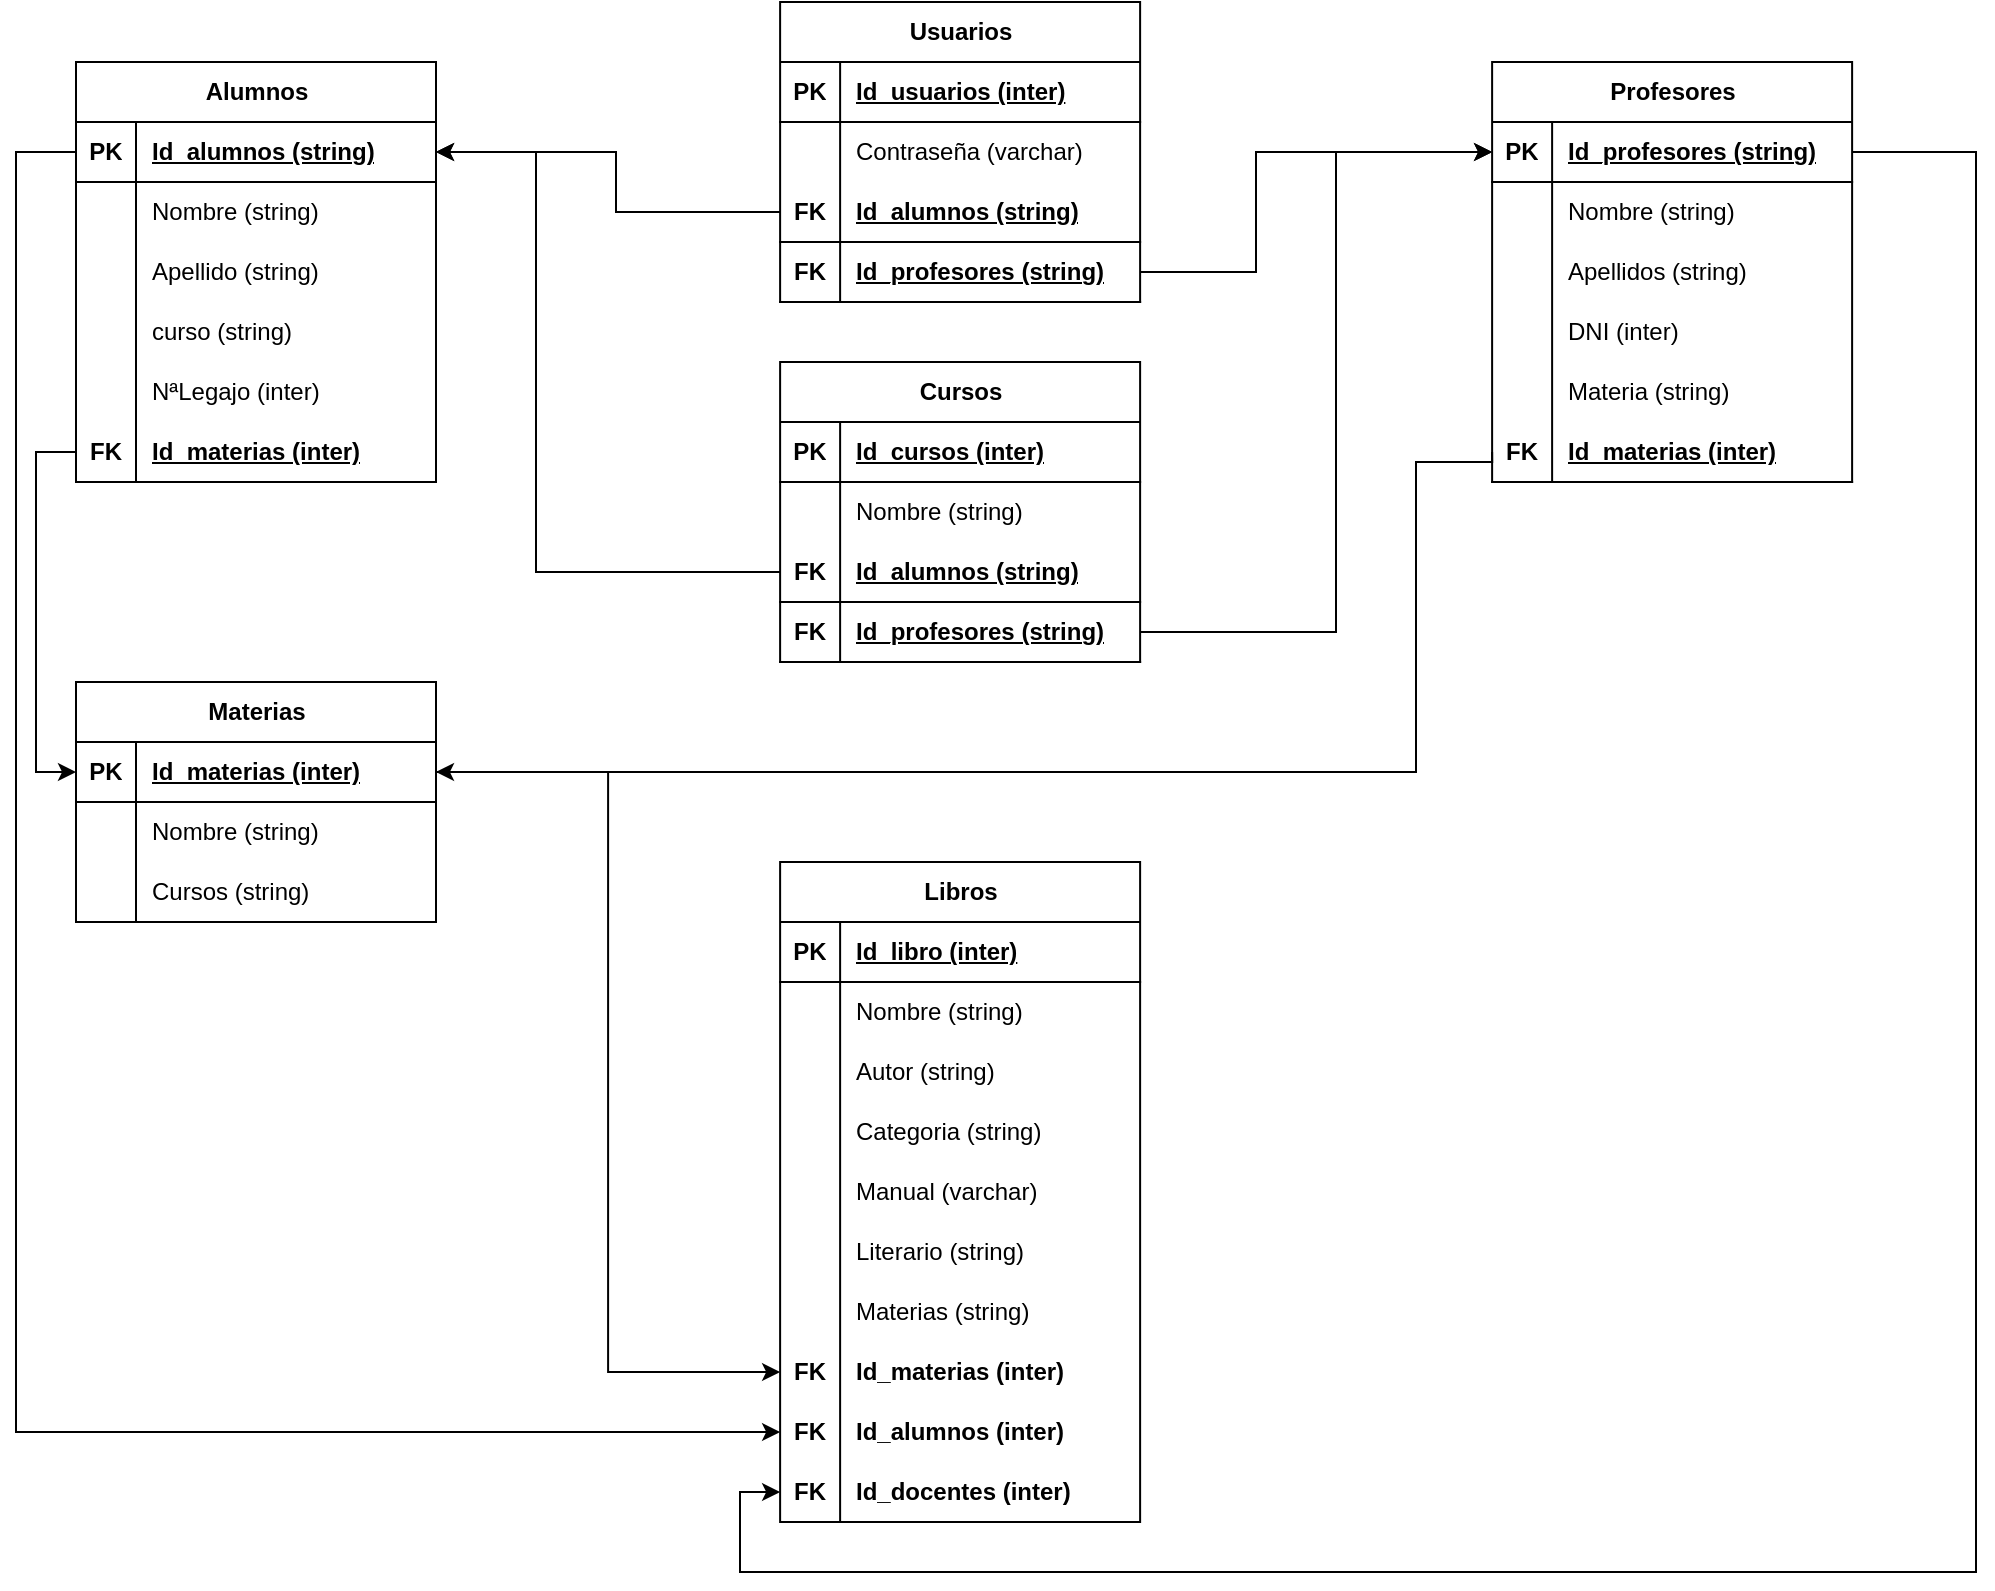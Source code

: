 <mxfile version="21.2.3" type="device" pages="2">
  <diagram name="Modelo Relacional" id="CXCVMEYy1s_H9XKr-uPt">
    <mxGraphModel dx="2240" dy="612" grid="1" gridSize="10" guides="1" tooltips="1" connect="1" arrows="1" fold="1" page="1" pageScale="1" pageWidth="827" pageHeight="1169" math="0" shadow="0">
      <root>
        <mxCell id="0" />
        <mxCell id="1" parent="0" />
        <mxCell id="_0kthYY2hkkztWUv-s_5-1" value="Alumnos" style="shape=table;startSize=30;container=1;collapsible=1;childLayout=tableLayout;fixedRows=1;rowLines=0;fontStyle=1;align=center;resizeLast=1;html=1;" parent="1" vertex="1">
          <mxGeometry x="-30" y="280" width="180" height="210" as="geometry" />
        </mxCell>
        <mxCell id="_0kthYY2hkkztWUv-s_5-2" value="" style="shape=tableRow;horizontal=0;startSize=0;swimlaneHead=0;swimlaneBody=0;fillColor=none;collapsible=0;dropTarget=0;points=[[0,0.5],[1,0.5]];portConstraint=eastwest;top=0;left=0;right=0;bottom=1;" parent="_0kthYY2hkkztWUv-s_5-1" vertex="1">
          <mxGeometry y="30" width="180" height="30" as="geometry" />
        </mxCell>
        <mxCell id="_0kthYY2hkkztWUv-s_5-3" value="PK" style="shape=partialRectangle;connectable=0;fillColor=none;top=0;left=0;bottom=0;right=0;fontStyle=1;overflow=hidden;whiteSpace=wrap;html=1;" parent="_0kthYY2hkkztWUv-s_5-2" vertex="1">
          <mxGeometry width="30" height="30" as="geometry">
            <mxRectangle width="30" height="30" as="alternateBounds" />
          </mxGeometry>
        </mxCell>
        <mxCell id="_0kthYY2hkkztWUv-s_5-4" value="Id_alumnos (string)" style="shape=partialRectangle;connectable=0;fillColor=none;top=0;left=0;bottom=0;right=0;align=left;spacingLeft=6;fontStyle=5;overflow=hidden;whiteSpace=wrap;html=1;" parent="_0kthYY2hkkztWUv-s_5-2" vertex="1">
          <mxGeometry x="30" width="150" height="30" as="geometry">
            <mxRectangle width="150" height="30" as="alternateBounds" />
          </mxGeometry>
        </mxCell>
        <mxCell id="_0kthYY2hkkztWUv-s_5-5" value="" style="shape=tableRow;horizontal=0;startSize=0;swimlaneHead=0;swimlaneBody=0;fillColor=none;collapsible=0;dropTarget=0;points=[[0,0.5],[1,0.5]];portConstraint=eastwest;top=0;left=0;right=0;bottom=0;" parent="_0kthYY2hkkztWUv-s_5-1" vertex="1">
          <mxGeometry y="60" width="180" height="30" as="geometry" />
        </mxCell>
        <mxCell id="_0kthYY2hkkztWUv-s_5-6" value="" style="shape=partialRectangle;connectable=0;fillColor=none;top=0;left=0;bottom=0;right=0;editable=1;overflow=hidden;whiteSpace=wrap;html=1;" parent="_0kthYY2hkkztWUv-s_5-5" vertex="1">
          <mxGeometry width="30" height="30" as="geometry">
            <mxRectangle width="30" height="30" as="alternateBounds" />
          </mxGeometry>
        </mxCell>
        <mxCell id="_0kthYY2hkkztWUv-s_5-7" value="Nombre (string)" style="shape=partialRectangle;connectable=0;fillColor=none;top=0;left=0;bottom=0;right=0;align=left;spacingLeft=6;overflow=hidden;whiteSpace=wrap;html=1;" parent="_0kthYY2hkkztWUv-s_5-5" vertex="1">
          <mxGeometry x="30" width="150" height="30" as="geometry">
            <mxRectangle width="150" height="30" as="alternateBounds" />
          </mxGeometry>
        </mxCell>
        <mxCell id="_0kthYY2hkkztWUv-s_5-8" value="" style="shape=tableRow;horizontal=0;startSize=0;swimlaneHead=0;swimlaneBody=0;fillColor=none;collapsible=0;dropTarget=0;points=[[0,0.5],[1,0.5]];portConstraint=eastwest;top=0;left=0;right=0;bottom=0;" parent="_0kthYY2hkkztWUv-s_5-1" vertex="1">
          <mxGeometry y="90" width="180" height="30" as="geometry" />
        </mxCell>
        <mxCell id="_0kthYY2hkkztWUv-s_5-9" value="" style="shape=partialRectangle;connectable=0;fillColor=none;top=0;left=0;bottom=0;right=0;editable=1;overflow=hidden;whiteSpace=wrap;html=1;" parent="_0kthYY2hkkztWUv-s_5-8" vertex="1">
          <mxGeometry width="30" height="30" as="geometry">
            <mxRectangle width="30" height="30" as="alternateBounds" />
          </mxGeometry>
        </mxCell>
        <mxCell id="_0kthYY2hkkztWUv-s_5-10" value="Apellido (string)" style="shape=partialRectangle;connectable=0;fillColor=none;top=0;left=0;bottom=0;right=0;align=left;spacingLeft=6;overflow=hidden;whiteSpace=wrap;html=1;" parent="_0kthYY2hkkztWUv-s_5-8" vertex="1">
          <mxGeometry x="30" width="150" height="30" as="geometry">
            <mxRectangle width="150" height="30" as="alternateBounds" />
          </mxGeometry>
        </mxCell>
        <mxCell id="_0kthYY2hkkztWUv-s_5-11" value="" style="shape=tableRow;horizontal=0;startSize=0;swimlaneHead=0;swimlaneBody=0;fillColor=none;collapsible=0;dropTarget=0;points=[[0,0.5],[1,0.5]];portConstraint=eastwest;top=0;left=0;right=0;bottom=0;" parent="_0kthYY2hkkztWUv-s_5-1" vertex="1">
          <mxGeometry y="120" width="180" height="30" as="geometry" />
        </mxCell>
        <mxCell id="_0kthYY2hkkztWUv-s_5-12" value="" style="shape=partialRectangle;connectable=0;fillColor=none;top=0;left=0;bottom=0;right=0;editable=1;overflow=hidden;whiteSpace=wrap;html=1;" parent="_0kthYY2hkkztWUv-s_5-11" vertex="1">
          <mxGeometry width="30" height="30" as="geometry">
            <mxRectangle width="30" height="30" as="alternateBounds" />
          </mxGeometry>
        </mxCell>
        <mxCell id="_0kthYY2hkkztWUv-s_5-13" value="curso (string)" style="shape=partialRectangle;connectable=0;fillColor=none;top=0;left=0;bottom=0;right=0;align=left;spacingLeft=6;overflow=hidden;whiteSpace=wrap;html=1;" parent="_0kthYY2hkkztWUv-s_5-11" vertex="1">
          <mxGeometry x="30" width="150" height="30" as="geometry">
            <mxRectangle width="150" height="30" as="alternateBounds" />
          </mxGeometry>
        </mxCell>
        <mxCell id="_0kthYY2hkkztWUv-s_5-46" value="" style="shape=tableRow;horizontal=0;startSize=0;swimlaneHead=0;swimlaneBody=0;fillColor=none;collapsible=0;dropTarget=0;points=[[0,0.5],[1,0.5]];portConstraint=eastwest;top=0;left=0;right=0;bottom=0;" parent="_0kthYY2hkkztWUv-s_5-1" vertex="1">
          <mxGeometry y="150" width="180" height="30" as="geometry" />
        </mxCell>
        <mxCell id="_0kthYY2hkkztWUv-s_5-47" value="" style="shape=partialRectangle;connectable=0;fillColor=none;top=0;left=0;bottom=0;right=0;editable=1;overflow=hidden;whiteSpace=wrap;html=1;" parent="_0kthYY2hkkztWUv-s_5-46" vertex="1">
          <mxGeometry width="30" height="30" as="geometry">
            <mxRectangle width="30" height="30" as="alternateBounds" />
          </mxGeometry>
        </mxCell>
        <mxCell id="_0kthYY2hkkztWUv-s_5-48" value="NªLegajo (inter)" style="shape=partialRectangle;connectable=0;fillColor=none;top=0;left=0;bottom=0;right=0;align=left;spacingLeft=6;overflow=hidden;whiteSpace=wrap;html=1;" parent="_0kthYY2hkkztWUv-s_5-46" vertex="1">
          <mxGeometry x="30" width="150" height="30" as="geometry">
            <mxRectangle width="150" height="30" as="alternateBounds" />
          </mxGeometry>
        </mxCell>
        <mxCell id="_0kthYY2hkkztWUv-s_5-173" value="" style="shape=tableRow;horizontal=0;startSize=0;swimlaneHead=0;swimlaneBody=0;fillColor=none;collapsible=0;dropTarget=0;points=[[0,0.5],[1,0.5]];portConstraint=eastwest;top=0;left=0;right=0;bottom=1;" parent="_0kthYY2hkkztWUv-s_5-1" vertex="1">
          <mxGeometry y="180" width="180" height="30" as="geometry" />
        </mxCell>
        <mxCell id="_0kthYY2hkkztWUv-s_5-174" value="FK" style="shape=partialRectangle;connectable=0;fillColor=none;top=0;left=0;bottom=0;right=0;fontStyle=1;overflow=hidden;whiteSpace=wrap;html=1;" parent="_0kthYY2hkkztWUv-s_5-173" vertex="1">
          <mxGeometry width="30" height="30" as="geometry">
            <mxRectangle width="30" height="30" as="alternateBounds" />
          </mxGeometry>
        </mxCell>
        <mxCell id="_0kthYY2hkkztWUv-s_5-175" value="Id_materias (inter)" style="shape=partialRectangle;connectable=0;fillColor=none;top=0;left=0;bottom=0;right=0;align=left;spacingLeft=6;fontStyle=5;overflow=hidden;whiteSpace=wrap;html=1;" parent="_0kthYY2hkkztWUv-s_5-173" vertex="1">
          <mxGeometry x="30" width="150" height="30" as="geometry">
            <mxRectangle width="150" height="30" as="alternateBounds" />
          </mxGeometry>
        </mxCell>
        <mxCell id="_0kthYY2hkkztWUv-s_5-49" value="Profesores" style="shape=table;startSize=30;container=1;collapsible=1;childLayout=tableLayout;fixedRows=1;rowLines=0;fontStyle=1;align=center;resizeLast=1;html=1;" parent="1" vertex="1">
          <mxGeometry x="678.06" y="280" width="180" height="210" as="geometry" />
        </mxCell>
        <mxCell id="_0kthYY2hkkztWUv-s_5-50" value="" style="shape=tableRow;horizontal=0;startSize=0;swimlaneHead=0;swimlaneBody=0;fillColor=none;collapsible=0;dropTarget=0;points=[[0,0.5],[1,0.5]];portConstraint=eastwest;top=0;left=0;right=0;bottom=1;" parent="_0kthYY2hkkztWUv-s_5-49" vertex="1">
          <mxGeometry y="30" width="180" height="30" as="geometry" />
        </mxCell>
        <mxCell id="_0kthYY2hkkztWUv-s_5-51" value="PK" style="shape=partialRectangle;connectable=0;fillColor=none;top=0;left=0;bottom=0;right=0;fontStyle=1;overflow=hidden;whiteSpace=wrap;html=1;" parent="_0kthYY2hkkztWUv-s_5-50" vertex="1">
          <mxGeometry width="30" height="30" as="geometry">
            <mxRectangle width="30" height="30" as="alternateBounds" />
          </mxGeometry>
        </mxCell>
        <mxCell id="_0kthYY2hkkztWUv-s_5-52" value="Id_profesores (string)" style="shape=partialRectangle;connectable=0;fillColor=none;top=0;left=0;bottom=0;right=0;align=left;spacingLeft=6;fontStyle=5;overflow=hidden;whiteSpace=wrap;html=1;" parent="_0kthYY2hkkztWUv-s_5-50" vertex="1">
          <mxGeometry x="30" width="150" height="30" as="geometry">
            <mxRectangle width="150" height="30" as="alternateBounds" />
          </mxGeometry>
        </mxCell>
        <mxCell id="_0kthYY2hkkztWUv-s_5-53" value="" style="shape=tableRow;horizontal=0;startSize=0;swimlaneHead=0;swimlaneBody=0;fillColor=none;collapsible=0;dropTarget=0;points=[[0,0.5],[1,0.5]];portConstraint=eastwest;top=0;left=0;right=0;bottom=0;" parent="_0kthYY2hkkztWUv-s_5-49" vertex="1">
          <mxGeometry y="60" width="180" height="30" as="geometry" />
        </mxCell>
        <mxCell id="_0kthYY2hkkztWUv-s_5-54" value="" style="shape=partialRectangle;connectable=0;fillColor=none;top=0;left=0;bottom=0;right=0;editable=1;overflow=hidden;whiteSpace=wrap;html=1;" parent="_0kthYY2hkkztWUv-s_5-53" vertex="1">
          <mxGeometry width="30" height="30" as="geometry">
            <mxRectangle width="30" height="30" as="alternateBounds" />
          </mxGeometry>
        </mxCell>
        <mxCell id="_0kthYY2hkkztWUv-s_5-55" value="Nombre (string)" style="shape=partialRectangle;connectable=0;fillColor=none;top=0;left=0;bottom=0;right=0;align=left;spacingLeft=6;overflow=hidden;whiteSpace=wrap;html=1;" parent="_0kthYY2hkkztWUv-s_5-53" vertex="1">
          <mxGeometry x="30" width="150" height="30" as="geometry">
            <mxRectangle width="150" height="30" as="alternateBounds" />
          </mxGeometry>
        </mxCell>
        <mxCell id="_0kthYY2hkkztWUv-s_5-56" value="" style="shape=tableRow;horizontal=0;startSize=0;swimlaneHead=0;swimlaneBody=0;fillColor=none;collapsible=0;dropTarget=0;points=[[0,0.5],[1,0.5]];portConstraint=eastwest;top=0;left=0;right=0;bottom=0;" parent="_0kthYY2hkkztWUv-s_5-49" vertex="1">
          <mxGeometry y="90" width="180" height="30" as="geometry" />
        </mxCell>
        <mxCell id="_0kthYY2hkkztWUv-s_5-57" value="" style="shape=partialRectangle;connectable=0;fillColor=none;top=0;left=0;bottom=0;right=0;editable=1;overflow=hidden;whiteSpace=wrap;html=1;" parent="_0kthYY2hkkztWUv-s_5-56" vertex="1">
          <mxGeometry width="30" height="30" as="geometry">
            <mxRectangle width="30" height="30" as="alternateBounds" />
          </mxGeometry>
        </mxCell>
        <mxCell id="_0kthYY2hkkztWUv-s_5-58" value="Apellidos (string)" style="shape=partialRectangle;connectable=0;fillColor=none;top=0;left=0;bottom=0;right=0;align=left;spacingLeft=6;overflow=hidden;whiteSpace=wrap;html=1;" parent="_0kthYY2hkkztWUv-s_5-56" vertex="1">
          <mxGeometry x="30" width="150" height="30" as="geometry">
            <mxRectangle width="150" height="30" as="alternateBounds" />
          </mxGeometry>
        </mxCell>
        <mxCell id="_0kthYY2hkkztWUv-s_5-59" value="" style="shape=tableRow;horizontal=0;startSize=0;swimlaneHead=0;swimlaneBody=0;fillColor=none;collapsible=0;dropTarget=0;points=[[0,0.5],[1,0.5]];portConstraint=eastwest;top=0;left=0;right=0;bottom=0;" parent="_0kthYY2hkkztWUv-s_5-49" vertex="1">
          <mxGeometry y="120" width="180" height="30" as="geometry" />
        </mxCell>
        <mxCell id="_0kthYY2hkkztWUv-s_5-60" value="" style="shape=partialRectangle;connectable=0;fillColor=none;top=0;left=0;bottom=0;right=0;editable=1;overflow=hidden;whiteSpace=wrap;html=1;" parent="_0kthYY2hkkztWUv-s_5-59" vertex="1">
          <mxGeometry width="30" height="30" as="geometry">
            <mxRectangle width="30" height="30" as="alternateBounds" />
          </mxGeometry>
        </mxCell>
        <mxCell id="_0kthYY2hkkztWUv-s_5-61" value="DNI (inter)" style="shape=partialRectangle;connectable=0;fillColor=none;top=0;left=0;bottom=0;right=0;align=left;spacingLeft=6;overflow=hidden;whiteSpace=wrap;html=1;" parent="_0kthYY2hkkztWUv-s_5-59" vertex="1">
          <mxGeometry x="30" width="150" height="30" as="geometry">
            <mxRectangle width="150" height="30" as="alternateBounds" />
          </mxGeometry>
        </mxCell>
        <mxCell id="_0kthYY2hkkztWUv-s_5-97" value="" style="shape=tableRow;horizontal=0;startSize=0;swimlaneHead=0;swimlaneBody=0;fillColor=none;collapsible=0;dropTarget=0;points=[[0,0.5],[1,0.5]];portConstraint=eastwest;top=0;left=0;right=0;bottom=0;" parent="_0kthYY2hkkztWUv-s_5-49" vertex="1">
          <mxGeometry y="150" width="180" height="30" as="geometry" />
        </mxCell>
        <mxCell id="_0kthYY2hkkztWUv-s_5-98" value="" style="shape=partialRectangle;connectable=0;fillColor=none;top=0;left=0;bottom=0;right=0;editable=1;overflow=hidden;whiteSpace=wrap;html=1;" parent="_0kthYY2hkkztWUv-s_5-97" vertex="1">
          <mxGeometry width="30" height="30" as="geometry">
            <mxRectangle width="30" height="30" as="alternateBounds" />
          </mxGeometry>
        </mxCell>
        <mxCell id="_0kthYY2hkkztWUv-s_5-99" value="Materia (string)" style="shape=partialRectangle;connectable=0;fillColor=none;top=0;left=0;bottom=0;right=0;align=left;spacingLeft=6;overflow=hidden;whiteSpace=wrap;html=1;" parent="_0kthYY2hkkztWUv-s_5-97" vertex="1">
          <mxGeometry x="30" width="150" height="30" as="geometry">
            <mxRectangle width="150" height="30" as="alternateBounds" />
          </mxGeometry>
        </mxCell>
        <mxCell id="_0kthYY2hkkztWUv-s_5-103" value="" style="shape=tableRow;horizontal=0;startSize=0;swimlaneHead=0;swimlaneBody=0;fillColor=none;collapsible=0;dropTarget=0;points=[[0,0.5],[1,0.5]];portConstraint=eastwest;top=0;left=0;right=0;bottom=1;" parent="_0kthYY2hkkztWUv-s_5-49" vertex="1">
          <mxGeometry y="180" width="180" height="30" as="geometry" />
        </mxCell>
        <mxCell id="_0kthYY2hkkztWUv-s_5-104" value="FK" style="shape=partialRectangle;connectable=0;fillColor=none;top=0;left=0;bottom=0;right=0;fontStyle=1;overflow=hidden;whiteSpace=wrap;html=1;" parent="_0kthYY2hkkztWUv-s_5-103" vertex="1">
          <mxGeometry width="30" height="30" as="geometry">
            <mxRectangle width="30" height="30" as="alternateBounds" />
          </mxGeometry>
        </mxCell>
        <mxCell id="_0kthYY2hkkztWUv-s_5-105" value="Id_materias (inter)" style="shape=partialRectangle;connectable=0;fillColor=none;top=0;left=0;bottom=0;right=0;align=left;spacingLeft=6;fontStyle=5;overflow=hidden;whiteSpace=wrap;html=1;" parent="_0kthYY2hkkztWUv-s_5-103" vertex="1">
          <mxGeometry x="30" width="150" height="30" as="geometry">
            <mxRectangle width="150" height="30" as="alternateBounds" />
          </mxGeometry>
        </mxCell>
        <mxCell id="_0kthYY2hkkztWUv-s_5-62" value="Usuarios" style="shape=table;startSize=30;container=1;collapsible=1;childLayout=tableLayout;fixedRows=1;rowLines=0;fontStyle=1;align=center;resizeLast=1;html=1;" parent="1" vertex="1">
          <mxGeometry x="322.06" y="250" width="180" height="150" as="geometry" />
        </mxCell>
        <mxCell id="_0kthYY2hkkztWUv-s_5-63" value="" style="shape=tableRow;horizontal=0;startSize=0;swimlaneHead=0;swimlaneBody=0;fillColor=none;collapsible=0;dropTarget=0;points=[[0,0.5],[1,0.5]];portConstraint=eastwest;top=0;left=0;right=0;bottom=1;" parent="_0kthYY2hkkztWUv-s_5-62" vertex="1">
          <mxGeometry y="30" width="180" height="30" as="geometry" />
        </mxCell>
        <mxCell id="_0kthYY2hkkztWUv-s_5-64" value="PK" style="shape=partialRectangle;connectable=0;fillColor=none;top=0;left=0;bottom=0;right=0;fontStyle=1;overflow=hidden;whiteSpace=wrap;html=1;" parent="_0kthYY2hkkztWUv-s_5-63" vertex="1">
          <mxGeometry width="30" height="30" as="geometry">
            <mxRectangle width="30" height="30" as="alternateBounds" />
          </mxGeometry>
        </mxCell>
        <mxCell id="_0kthYY2hkkztWUv-s_5-65" value="Id_usuarios (inter)" style="shape=partialRectangle;connectable=0;fillColor=none;top=0;left=0;bottom=0;right=0;align=left;spacingLeft=6;fontStyle=5;overflow=hidden;whiteSpace=wrap;html=1;" parent="_0kthYY2hkkztWUv-s_5-63" vertex="1">
          <mxGeometry x="30" width="150" height="30" as="geometry">
            <mxRectangle width="150" height="30" as="alternateBounds" />
          </mxGeometry>
        </mxCell>
        <mxCell id="_0kthYY2hkkztWUv-s_5-69" value="" style="shape=tableRow;horizontal=0;startSize=0;swimlaneHead=0;swimlaneBody=0;fillColor=none;collapsible=0;dropTarget=0;points=[[0,0.5],[1,0.5]];portConstraint=eastwest;top=0;left=0;right=0;bottom=0;" parent="_0kthYY2hkkztWUv-s_5-62" vertex="1">
          <mxGeometry y="60" width="180" height="30" as="geometry" />
        </mxCell>
        <mxCell id="_0kthYY2hkkztWUv-s_5-70" value="" style="shape=partialRectangle;connectable=0;fillColor=none;top=0;left=0;bottom=0;right=0;editable=1;overflow=hidden;whiteSpace=wrap;html=1;" parent="_0kthYY2hkkztWUv-s_5-69" vertex="1">
          <mxGeometry width="30" height="30" as="geometry">
            <mxRectangle width="30" height="30" as="alternateBounds" />
          </mxGeometry>
        </mxCell>
        <mxCell id="_0kthYY2hkkztWUv-s_5-71" value="Contraseña (varchar)" style="shape=partialRectangle;connectable=0;fillColor=none;top=0;left=0;bottom=0;right=0;align=left;spacingLeft=6;overflow=hidden;whiteSpace=wrap;html=1;" parent="_0kthYY2hkkztWUv-s_5-69" vertex="1">
          <mxGeometry x="30" width="150" height="30" as="geometry">
            <mxRectangle width="150" height="30" as="alternateBounds" />
          </mxGeometry>
        </mxCell>
        <mxCell id="_0kthYY2hkkztWUv-s_5-88" value="" style="shape=tableRow;horizontal=0;startSize=0;swimlaneHead=0;swimlaneBody=0;fillColor=none;collapsible=0;dropTarget=0;points=[[0,0.5],[1,0.5]];portConstraint=eastwest;top=0;left=0;right=0;bottom=1;" parent="_0kthYY2hkkztWUv-s_5-62" vertex="1">
          <mxGeometry y="90" width="180" height="30" as="geometry" />
        </mxCell>
        <mxCell id="_0kthYY2hkkztWUv-s_5-89" value="FK" style="shape=partialRectangle;connectable=0;fillColor=none;top=0;left=0;bottom=0;right=0;fontStyle=1;overflow=hidden;whiteSpace=wrap;html=1;" parent="_0kthYY2hkkztWUv-s_5-88" vertex="1">
          <mxGeometry width="30" height="30" as="geometry">
            <mxRectangle width="30" height="30" as="alternateBounds" />
          </mxGeometry>
        </mxCell>
        <mxCell id="_0kthYY2hkkztWUv-s_5-90" value="Id_alumnos (string)" style="shape=partialRectangle;connectable=0;fillColor=none;top=0;left=0;bottom=0;right=0;align=left;spacingLeft=6;fontStyle=5;overflow=hidden;whiteSpace=wrap;html=1;" parent="_0kthYY2hkkztWUv-s_5-88" vertex="1">
          <mxGeometry x="30" width="150" height="30" as="geometry">
            <mxRectangle width="150" height="30" as="alternateBounds" />
          </mxGeometry>
        </mxCell>
        <mxCell id="_0kthYY2hkkztWUv-s_5-91" value="" style="shape=tableRow;horizontal=0;startSize=0;swimlaneHead=0;swimlaneBody=0;fillColor=none;collapsible=0;dropTarget=0;points=[[0,0.5],[1,0.5]];portConstraint=eastwest;top=0;left=0;right=0;bottom=1;" parent="_0kthYY2hkkztWUv-s_5-62" vertex="1">
          <mxGeometry y="120" width="180" height="30" as="geometry" />
        </mxCell>
        <mxCell id="_0kthYY2hkkztWUv-s_5-92" value="FK" style="shape=partialRectangle;connectable=0;fillColor=none;top=0;left=0;bottom=0;right=0;fontStyle=1;overflow=hidden;whiteSpace=wrap;html=1;" parent="_0kthYY2hkkztWUv-s_5-91" vertex="1">
          <mxGeometry width="30" height="30" as="geometry">
            <mxRectangle width="30" height="30" as="alternateBounds" />
          </mxGeometry>
        </mxCell>
        <mxCell id="_0kthYY2hkkztWUv-s_5-93" value="Id_profesores (string)" style="shape=partialRectangle;connectable=0;fillColor=none;top=0;left=0;bottom=0;right=0;align=left;spacingLeft=6;fontStyle=5;overflow=hidden;whiteSpace=wrap;html=1;" parent="_0kthYY2hkkztWUv-s_5-91" vertex="1">
          <mxGeometry x="30" width="150" height="30" as="geometry">
            <mxRectangle width="150" height="30" as="alternateBounds" />
          </mxGeometry>
        </mxCell>
        <mxCell id="_0kthYY2hkkztWUv-s_5-106" value="Libros" style="shape=table;startSize=30;container=1;collapsible=1;childLayout=tableLayout;fixedRows=1;rowLines=0;fontStyle=1;align=center;resizeLast=1;html=1;" parent="1" vertex="1">
          <mxGeometry x="322.06" y="680" width="180" height="330" as="geometry" />
        </mxCell>
        <mxCell id="_0kthYY2hkkztWUv-s_5-107" value="" style="shape=tableRow;horizontal=0;startSize=0;swimlaneHead=0;swimlaneBody=0;fillColor=none;collapsible=0;dropTarget=0;points=[[0,0.5],[1,0.5]];portConstraint=eastwest;top=0;left=0;right=0;bottom=1;" parent="_0kthYY2hkkztWUv-s_5-106" vertex="1">
          <mxGeometry y="30" width="180" height="30" as="geometry" />
        </mxCell>
        <mxCell id="_0kthYY2hkkztWUv-s_5-108" value="PK" style="shape=partialRectangle;connectable=0;fillColor=none;top=0;left=0;bottom=0;right=0;fontStyle=1;overflow=hidden;whiteSpace=wrap;html=1;" parent="_0kthYY2hkkztWUv-s_5-107" vertex="1">
          <mxGeometry width="30" height="30" as="geometry">
            <mxRectangle width="30" height="30" as="alternateBounds" />
          </mxGeometry>
        </mxCell>
        <mxCell id="_0kthYY2hkkztWUv-s_5-109" value="Id_libro (inter)" style="shape=partialRectangle;connectable=0;fillColor=none;top=0;left=0;bottom=0;right=0;align=left;spacingLeft=6;fontStyle=5;overflow=hidden;whiteSpace=wrap;html=1;" parent="_0kthYY2hkkztWUv-s_5-107" vertex="1">
          <mxGeometry x="30" width="150" height="30" as="geometry">
            <mxRectangle width="150" height="30" as="alternateBounds" />
          </mxGeometry>
        </mxCell>
        <mxCell id="_0kthYY2hkkztWUv-s_5-110" value="" style="shape=tableRow;horizontal=0;startSize=0;swimlaneHead=0;swimlaneBody=0;fillColor=none;collapsible=0;dropTarget=0;points=[[0,0.5],[1,0.5]];portConstraint=eastwest;top=0;left=0;right=0;bottom=0;" parent="_0kthYY2hkkztWUv-s_5-106" vertex="1">
          <mxGeometry y="60" width="180" height="30" as="geometry" />
        </mxCell>
        <mxCell id="_0kthYY2hkkztWUv-s_5-111" value="" style="shape=partialRectangle;connectable=0;fillColor=none;top=0;left=0;bottom=0;right=0;editable=1;overflow=hidden;whiteSpace=wrap;html=1;" parent="_0kthYY2hkkztWUv-s_5-110" vertex="1">
          <mxGeometry width="30" height="30" as="geometry">
            <mxRectangle width="30" height="30" as="alternateBounds" />
          </mxGeometry>
        </mxCell>
        <mxCell id="_0kthYY2hkkztWUv-s_5-112" value="Nombre (string)" style="shape=partialRectangle;connectable=0;fillColor=none;top=0;left=0;bottom=0;right=0;align=left;spacingLeft=6;overflow=hidden;whiteSpace=wrap;html=1;" parent="_0kthYY2hkkztWUv-s_5-110" vertex="1">
          <mxGeometry x="30" width="150" height="30" as="geometry">
            <mxRectangle width="150" height="30" as="alternateBounds" />
          </mxGeometry>
        </mxCell>
        <mxCell id="_0kthYY2hkkztWUv-s_5-113" value="" style="shape=tableRow;horizontal=0;startSize=0;swimlaneHead=0;swimlaneBody=0;fillColor=none;collapsible=0;dropTarget=0;points=[[0,0.5],[1,0.5]];portConstraint=eastwest;top=0;left=0;right=0;bottom=0;" parent="_0kthYY2hkkztWUv-s_5-106" vertex="1">
          <mxGeometry y="90" width="180" height="30" as="geometry" />
        </mxCell>
        <mxCell id="_0kthYY2hkkztWUv-s_5-114" value="" style="shape=partialRectangle;connectable=0;fillColor=none;top=0;left=0;bottom=0;right=0;editable=1;overflow=hidden;whiteSpace=wrap;html=1;" parent="_0kthYY2hkkztWUv-s_5-113" vertex="1">
          <mxGeometry width="30" height="30" as="geometry">
            <mxRectangle width="30" height="30" as="alternateBounds" />
          </mxGeometry>
        </mxCell>
        <mxCell id="_0kthYY2hkkztWUv-s_5-115" value="Autor (string)" style="shape=partialRectangle;connectable=0;fillColor=none;top=0;left=0;bottom=0;right=0;align=left;spacingLeft=6;overflow=hidden;whiteSpace=wrap;html=1;" parent="_0kthYY2hkkztWUv-s_5-113" vertex="1">
          <mxGeometry x="30" width="150" height="30" as="geometry">
            <mxRectangle width="150" height="30" as="alternateBounds" />
          </mxGeometry>
        </mxCell>
        <mxCell id="_0kthYY2hkkztWUv-s_5-116" value="" style="shape=tableRow;horizontal=0;startSize=0;swimlaneHead=0;swimlaneBody=0;fillColor=none;collapsible=0;dropTarget=0;points=[[0,0.5],[1,0.5]];portConstraint=eastwest;top=0;left=0;right=0;bottom=0;" parent="_0kthYY2hkkztWUv-s_5-106" vertex="1">
          <mxGeometry y="120" width="180" height="30" as="geometry" />
        </mxCell>
        <mxCell id="_0kthYY2hkkztWUv-s_5-117" value="" style="shape=partialRectangle;connectable=0;fillColor=none;top=0;left=0;bottom=0;right=0;editable=1;overflow=hidden;whiteSpace=wrap;html=1;" parent="_0kthYY2hkkztWUv-s_5-116" vertex="1">
          <mxGeometry width="30" height="30" as="geometry">
            <mxRectangle width="30" height="30" as="alternateBounds" />
          </mxGeometry>
        </mxCell>
        <mxCell id="_0kthYY2hkkztWUv-s_5-118" value="Categoria (string)" style="shape=partialRectangle;connectable=0;fillColor=none;top=0;left=0;bottom=0;right=0;align=left;spacingLeft=6;overflow=hidden;whiteSpace=wrap;html=1;" parent="_0kthYY2hkkztWUv-s_5-116" vertex="1">
          <mxGeometry x="30" width="150" height="30" as="geometry">
            <mxRectangle width="150" height="30" as="alternateBounds" />
          </mxGeometry>
        </mxCell>
        <mxCell id="_0kthYY2hkkztWUv-s_5-176" value="" style="shape=tableRow;horizontal=0;startSize=0;swimlaneHead=0;swimlaneBody=0;fillColor=none;collapsible=0;dropTarget=0;points=[[0,0.5],[1,0.5]];portConstraint=eastwest;top=0;left=0;right=0;bottom=0;" parent="_0kthYY2hkkztWUv-s_5-106" vertex="1">
          <mxGeometry y="150" width="180" height="30" as="geometry" />
        </mxCell>
        <mxCell id="_0kthYY2hkkztWUv-s_5-177" value="" style="shape=partialRectangle;connectable=0;fillColor=none;top=0;left=0;bottom=0;right=0;editable=1;overflow=hidden;whiteSpace=wrap;html=1;" parent="_0kthYY2hkkztWUv-s_5-176" vertex="1">
          <mxGeometry width="30" height="30" as="geometry">
            <mxRectangle width="30" height="30" as="alternateBounds" />
          </mxGeometry>
        </mxCell>
        <mxCell id="_0kthYY2hkkztWUv-s_5-178" value="Manual (varchar)" style="shape=partialRectangle;connectable=0;fillColor=none;top=0;left=0;bottom=0;right=0;align=left;spacingLeft=6;overflow=hidden;whiteSpace=wrap;html=1;" parent="_0kthYY2hkkztWUv-s_5-176" vertex="1">
          <mxGeometry x="30" width="150" height="30" as="geometry">
            <mxRectangle width="150" height="30" as="alternateBounds" />
          </mxGeometry>
        </mxCell>
        <mxCell id="_0kthYY2hkkztWUv-s_5-201" value="" style="shape=tableRow;horizontal=0;startSize=0;swimlaneHead=0;swimlaneBody=0;fillColor=none;collapsible=0;dropTarget=0;points=[[0,0.5],[1,0.5]];portConstraint=eastwest;top=0;left=0;right=0;bottom=0;" parent="_0kthYY2hkkztWUv-s_5-106" vertex="1">
          <mxGeometry y="180" width="180" height="30" as="geometry" />
        </mxCell>
        <mxCell id="_0kthYY2hkkztWUv-s_5-202" value="" style="shape=partialRectangle;connectable=0;fillColor=none;top=0;left=0;bottom=0;right=0;editable=1;overflow=hidden;whiteSpace=wrap;html=1;" parent="_0kthYY2hkkztWUv-s_5-201" vertex="1">
          <mxGeometry width="30" height="30" as="geometry">
            <mxRectangle width="30" height="30" as="alternateBounds" />
          </mxGeometry>
        </mxCell>
        <mxCell id="_0kthYY2hkkztWUv-s_5-203" value="Literario (string)" style="shape=partialRectangle;connectable=0;fillColor=none;top=0;left=0;bottom=0;right=0;align=left;spacingLeft=6;overflow=hidden;whiteSpace=wrap;html=1;" parent="_0kthYY2hkkztWUv-s_5-201" vertex="1">
          <mxGeometry x="30" width="150" height="30" as="geometry">
            <mxRectangle width="150" height="30" as="alternateBounds" />
          </mxGeometry>
        </mxCell>
        <mxCell id="_0kthYY2hkkztWUv-s_5-119" value="" style="shape=tableRow;horizontal=0;startSize=0;swimlaneHead=0;swimlaneBody=0;fillColor=none;collapsible=0;dropTarget=0;points=[[0,0.5],[1,0.5]];portConstraint=eastwest;top=0;left=0;right=0;bottom=0;" parent="_0kthYY2hkkztWUv-s_5-106" vertex="1">
          <mxGeometry y="210" width="180" height="30" as="geometry" />
        </mxCell>
        <mxCell id="_0kthYY2hkkztWUv-s_5-120" value="" style="shape=partialRectangle;connectable=0;fillColor=none;top=0;left=0;bottom=0;right=0;editable=1;overflow=hidden;whiteSpace=wrap;html=1;" parent="_0kthYY2hkkztWUv-s_5-119" vertex="1">
          <mxGeometry width="30" height="30" as="geometry">
            <mxRectangle width="30" height="30" as="alternateBounds" />
          </mxGeometry>
        </mxCell>
        <mxCell id="_0kthYY2hkkztWUv-s_5-121" value="Materias (string)" style="shape=partialRectangle;connectable=0;fillColor=none;top=0;left=0;bottom=0;right=0;align=left;spacingLeft=6;overflow=hidden;whiteSpace=wrap;html=1;" parent="_0kthYY2hkkztWUv-s_5-119" vertex="1">
          <mxGeometry x="30" width="150" height="30" as="geometry">
            <mxRectangle width="150" height="30" as="alternateBounds" />
          </mxGeometry>
        </mxCell>
        <mxCell id="_9oub68Y3OVNiQBQ8qPL-1" value="" style="shape=tableRow;horizontal=0;startSize=0;swimlaneHead=0;swimlaneBody=0;fillColor=none;collapsible=0;dropTarget=0;points=[[0,0.5],[1,0.5]];portConstraint=eastwest;top=0;left=0;right=0;bottom=0;" vertex="1" parent="_0kthYY2hkkztWUv-s_5-106">
          <mxGeometry y="240" width="180" height="30" as="geometry" />
        </mxCell>
        <mxCell id="_9oub68Y3OVNiQBQ8qPL-2" value="&lt;b&gt;FK&lt;/b&gt;" style="shape=partialRectangle;connectable=0;fillColor=none;top=0;left=0;bottom=0;right=0;editable=1;overflow=hidden;whiteSpace=wrap;html=1;" vertex="1" parent="_9oub68Y3OVNiQBQ8qPL-1">
          <mxGeometry width="30" height="30" as="geometry">
            <mxRectangle width="30" height="30" as="alternateBounds" />
          </mxGeometry>
        </mxCell>
        <mxCell id="_9oub68Y3OVNiQBQ8qPL-3" value="&lt;b&gt;Id_materias (inter)&lt;/b&gt;" style="shape=partialRectangle;connectable=0;fillColor=none;top=0;left=0;bottom=0;right=0;align=left;spacingLeft=6;overflow=hidden;whiteSpace=wrap;html=1;" vertex="1" parent="_9oub68Y3OVNiQBQ8qPL-1">
          <mxGeometry x="30" width="150" height="30" as="geometry">
            <mxRectangle width="150" height="30" as="alternateBounds" />
          </mxGeometry>
        </mxCell>
        <mxCell id="xIYGb5opCHgIpHhlC8T2-1" value="" style="shape=tableRow;horizontal=0;startSize=0;swimlaneHead=0;swimlaneBody=0;fillColor=none;collapsible=0;dropTarget=0;points=[[0,0.5],[1,0.5]];portConstraint=eastwest;top=0;left=0;right=0;bottom=0;" vertex="1" parent="_0kthYY2hkkztWUv-s_5-106">
          <mxGeometry y="270" width="180" height="30" as="geometry" />
        </mxCell>
        <mxCell id="xIYGb5opCHgIpHhlC8T2-2" value="&lt;b&gt;FK&lt;/b&gt;" style="shape=partialRectangle;connectable=0;fillColor=none;top=0;left=0;bottom=0;right=0;editable=1;overflow=hidden;whiteSpace=wrap;html=1;" vertex="1" parent="xIYGb5opCHgIpHhlC8T2-1">
          <mxGeometry width="30" height="30" as="geometry">
            <mxRectangle width="30" height="30" as="alternateBounds" />
          </mxGeometry>
        </mxCell>
        <mxCell id="xIYGb5opCHgIpHhlC8T2-3" value="&lt;b&gt;Id_alumnos (inter)&lt;/b&gt;" style="shape=partialRectangle;connectable=0;fillColor=none;top=0;left=0;bottom=0;right=0;align=left;spacingLeft=6;overflow=hidden;whiteSpace=wrap;html=1;" vertex="1" parent="xIYGb5opCHgIpHhlC8T2-1">
          <mxGeometry x="30" width="150" height="30" as="geometry">
            <mxRectangle width="150" height="30" as="alternateBounds" />
          </mxGeometry>
        </mxCell>
        <mxCell id="xIYGb5opCHgIpHhlC8T2-32" value="" style="shape=tableRow;horizontal=0;startSize=0;swimlaneHead=0;swimlaneBody=0;fillColor=none;collapsible=0;dropTarget=0;points=[[0,0.5],[1,0.5]];portConstraint=eastwest;top=0;left=0;right=0;bottom=0;" vertex="1" parent="_0kthYY2hkkztWUv-s_5-106">
          <mxGeometry y="300" width="180" height="30" as="geometry" />
        </mxCell>
        <mxCell id="xIYGb5opCHgIpHhlC8T2-33" value="&lt;b&gt;FK&lt;/b&gt;" style="shape=partialRectangle;connectable=0;fillColor=none;top=0;left=0;bottom=0;right=0;editable=1;overflow=hidden;whiteSpace=wrap;html=1;" vertex="1" parent="xIYGb5opCHgIpHhlC8T2-32">
          <mxGeometry width="30" height="30" as="geometry">
            <mxRectangle width="30" height="30" as="alternateBounds" />
          </mxGeometry>
        </mxCell>
        <mxCell id="xIYGb5opCHgIpHhlC8T2-34" value="&lt;b&gt;Id_docentes (inter)&lt;/b&gt;" style="shape=partialRectangle;connectable=0;fillColor=none;top=0;left=0;bottom=0;right=0;align=left;spacingLeft=6;overflow=hidden;whiteSpace=wrap;html=1;" vertex="1" parent="xIYGb5opCHgIpHhlC8T2-32">
          <mxGeometry x="30" width="150" height="30" as="geometry">
            <mxRectangle width="150" height="30" as="alternateBounds" />
          </mxGeometry>
        </mxCell>
        <mxCell id="_0kthYY2hkkztWUv-s_5-122" value="Cursos" style="shape=table;startSize=30;container=1;collapsible=1;childLayout=tableLayout;fixedRows=1;rowLines=0;fontStyle=1;align=center;resizeLast=1;html=1;" parent="1" vertex="1">
          <mxGeometry x="322.06" y="430" width="180" height="150" as="geometry" />
        </mxCell>
        <mxCell id="_0kthYY2hkkztWUv-s_5-123" value="" style="shape=tableRow;horizontal=0;startSize=0;swimlaneHead=0;swimlaneBody=0;fillColor=none;collapsible=0;dropTarget=0;points=[[0,0.5],[1,0.5]];portConstraint=eastwest;top=0;left=0;right=0;bottom=1;" parent="_0kthYY2hkkztWUv-s_5-122" vertex="1">
          <mxGeometry y="30" width="180" height="30" as="geometry" />
        </mxCell>
        <mxCell id="_0kthYY2hkkztWUv-s_5-124" value="PK" style="shape=partialRectangle;connectable=0;fillColor=none;top=0;left=0;bottom=0;right=0;fontStyle=1;overflow=hidden;whiteSpace=wrap;html=1;" parent="_0kthYY2hkkztWUv-s_5-123" vertex="1">
          <mxGeometry width="30" height="30" as="geometry">
            <mxRectangle width="30" height="30" as="alternateBounds" />
          </mxGeometry>
        </mxCell>
        <mxCell id="_0kthYY2hkkztWUv-s_5-125" value="Id_cursos (inter)" style="shape=partialRectangle;connectable=0;fillColor=none;top=0;left=0;bottom=0;right=0;align=left;spacingLeft=6;fontStyle=5;overflow=hidden;whiteSpace=wrap;html=1;" parent="_0kthYY2hkkztWUv-s_5-123" vertex="1">
          <mxGeometry x="30" width="150" height="30" as="geometry">
            <mxRectangle width="150" height="30" as="alternateBounds" />
          </mxGeometry>
        </mxCell>
        <mxCell id="_0kthYY2hkkztWUv-s_5-126" value="" style="shape=tableRow;horizontal=0;startSize=0;swimlaneHead=0;swimlaneBody=0;fillColor=none;collapsible=0;dropTarget=0;points=[[0,0.5],[1,0.5]];portConstraint=eastwest;top=0;left=0;right=0;bottom=0;" parent="_0kthYY2hkkztWUv-s_5-122" vertex="1">
          <mxGeometry y="60" width="180" height="30" as="geometry" />
        </mxCell>
        <mxCell id="_0kthYY2hkkztWUv-s_5-127" value="" style="shape=partialRectangle;connectable=0;fillColor=none;top=0;left=0;bottom=0;right=0;editable=1;overflow=hidden;whiteSpace=wrap;html=1;" parent="_0kthYY2hkkztWUv-s_5-126" vertex="1">
          <mxGeometry width="30" height="30" as="geometry">
            <mxRectangle width="30" height="30" as="alternateBounds" />
          </mxGeometry>
        </mxCell>
        <mxCell id="_0kthYY2hkkztWUv-s_5-128" value="Nombre (string)" style="shape=partialRectangle;connectable=0;fillColor=none;top=0;left=0;bottom=0;right=0;align=left;spacingLeft=6;overflow=hidden;whiteSpace=wrap;html=1;" parent="_0kthYY2hkkztWUv-s_5-126" vertex="1">
          <mxGeometry x="30" width="150" height="30" as="geometry">
            <mxRectangle width="150" height="30" as="alternateBounds" />
          </mxGeometry>
        </mxCell>
        <mxCell id="_0kthYY2hkkztWUv-s_5-135" value="" style="shape=tableRow;horizontal=0;startSize=0;swimlaneHead=0;swimlaneBody=0;fillColor=none;collapsible=0;dropTarget=0;points=[[0,0.5],[1,0.5]];portConstraint=eastwest;top=0;left=0;right=0;bottom=1;" parent="_0kthYY2hkkztWUv-s_5-122" vertex="1">
          <mxGeometry y="90" width="180" height="30" as="geometry" />
        </mxCell>
        <mxCell id="_0kthYY2hkkztWUv-s_5-136" value="FK" style="shape=partialRectangle;connectable=0;fillColor=none;top=0;left=0;bottom=0;right=0;fontStyle=1;overflow=hidden;whiteSpace=wrap;html=1;" parent="_0kthYY2hkkztWUv-s_5-135" vertex="1">
          <mxGeometry width="30" height="30" as="geometry">
            <mxRectangle width="30" height="30" as="alternateBounds" />
          </mxGeometry>
        </mxCell>
        <mxCell id="_0kthYY2hkkztWUv-s_5-137" value="Id_alumnos (string)" style="shape=partialRectangle;connectable=0;fillColor=none;top=0;left=0;bottom=0;right=0;align=left;spacingLeft=6;fontStyle=5;overflow=hidden;whiteSpace=wrap;html=1;" parent="_0kthYY2hkkztWUv-s_5-135" vertex="1">
          <mxGeometry x="30" width="150" height="30" as="geometry">
            <mxRectangle width="150" height="30" as="alternateBounds" />
          </mxGeometry>
        </mxCell>
        <mxCell id="_0kthYY2hkkztWUv-s_5-154" value="" style="shape=tableRow;horizontal=0;startSize=0;swimlaneHead=0;swimlaneBody=0;fillColor=none;collapsible=0;dropTarget=0;points=[[0,0.5],[1,0.5]];portConstraint=eastwest;top=0;left=0;right=0;bottom=1;" parent="_0kthYY2hkkztWUv-s_5-122" vertex="1">
          <mxGeometry y="120" width="180" height="30" as="geometry" />
        </mxCell>
        <mxCell id="_0kthYY2hkkztWUv-s_5-155" value="FK" style="shape=partialRectangle;connectable=0;fillColor=none;top=0;left=0;bottom=0;right=0;fontStyle=1;overflow=hidden;whiteSpace=wrap;html=1;" parent="_0kthYY2hkkztWUv-s_5-154" vertex="1">
          <mxGeometry width="30" height="30" as="geometry">
            <mxRectangle width="30" height="30" as="alternateBounds" />
          </mxGeometry>
        </mxCell>
        <mxCell id="_0kthYY2hkkztWUv-s_5-156" value="&lt;div&gt;Id_profesores (string)&lt;/div&gt;" style="shape=partialRectangle;connectable=0;fillColor=none;top=0;left=0;bottom=0;right=0;align=left;spacingLeft=6;fontStyle=5;overflow=hidden;whiteSpace=wrap;html=1;" parent="_0kthYY2hkkztWUv-s_5-154" vertex="1">
          <mxGeometry x="30" width="150" height="30" as="geometry">
            <mxRectangle width="150" height="30" as="alternateBounds" />
          </mxGeometry>
        </mxCell>
        <mxCell id="_0kthYY2hkkztWUv-s_5-157" value="Materias" style="shape=table;startSize=30;container=1;collapsible=1;childLayout=tableLayout;fixedRows=1;rowLines=0;fontStyle=1;align=center;resizeLast=1;html=1;" parent="1" vertex="1">
          <mxGeometry x="-30" y="590" width="180" height="120" as="geometry" />
        </mxCell>
        <mxCell id="_0kthYY2hkkztWUv-s_5-158" value="" style="shape=tableRow;horizontal=0;startSize=0;swimlaneHead=0;swimlaneBody=0;fillColor=none;collapsible=0;dropTarget=0;points=[[0,0.5],[1,0.5]];portConstraint=eastwest;top=0;left=0;right=0;bottom=1;" parent="_0kthYY2hkkztWUv-s_5-157" vertex="1">
          <mxGeometry y="30" width="180" height="30" as="geometry" />
        </mxCell>
        <mxCell id="_0kthYY2hkkztWUv-s_5-159" value="PK" style="shape=partialRectangle;connectable=0;fillColor=none;top=0;left=0;bottom=0;right=0;fontStyle=1;overflow=hidden;whiteSpace=wrap;html=1;" parent="_0kthYY2hkkztWUv-s_5-158" vertex="1">
          <mxGeometry width="30" height="30" as="geometry">
            <mxRectangle width="30" height="30" as="alternateBounds" />
          </mxGeometry>
        </mxCell>
        <mxCell id="_0kthYY2hkkztWUv-s_5-160" value="Id_materias (inter)" style="shape=partialRectangle;connectable=0;fillColor=none;top=0;left=0;bottom=0;right=0;align=left;spacingLeft=6;fontStyle=5;overflow=hidden;whiteSpace=wrap;html=1;" parent="_0kthYY2hkkztWUv-s_5-158" vertex="1">
          <mxGeometry x="30" width="150" height="30" as="geometry">
            <mxRectangle width="150" height="30" as="alternateBounds" />
          </mxGeometry>
        </mxCell>
        <mxCell id="_0kthYY2hkkztWUv-s_5-161" value="" style="shape=tableRow;horizontal=0;startSize=0;swimlaneHead=0;swimlaneBody=0;fillColor=none;collapsible=0;dropTarget=0;points=[[0,0.5],[1,0.5]];portConstraint=eastwest;top=0;left=0;right=0;bottom=0;" parent="_0kthYY2hkkztWUv-s_5-157" vertex="1">
          <mxGeometry y="60" width="180" height="30" as="geometry" />
        </mxCell>
        <mxCell id="_0kthYY2hkkztWUv-s_5-162" value="" style="shape=partialRectangle;connectable=0;fillColor=none;top=0;left=0;bottom=0;right=0;editable=1;overflow=hidden;whiteSpace=wrap;html=1;" parent="_0kthYY2hkkztWUv-s_5-161" vertex="1">
          <mxGeometry width="30" height="30" as="geometry">
            <mxRectangle width="30" height="30" as="alternateBounds" />
          </mxGeometry>
        </mxCell>
        <mxCell id="_0kthYY2hkkztWUv-s_5-163" value="Nombre (string)" style="shape=partialRectangle;connectable=0;fillColor=none;top=0;left=0;bottom=0;right=0;align=left;spacingLeft=6;overflow=hidden;whiteSpace=wrap;html=1;" parent="_0kthYY2hkkztWUv-s_5-161" vertex="1">
          <mxGeometry x="30" width="150" height="30" as="geometry">
            <mxRectangle width="150" height="30" as="alternateBounds" />
          </mxGeometry>
        </mxCell>
        <mxCell id="_0kthYY2hkkztWUv-s_5-164" value="" style="shape=tableRow;horizontal=0;startSize=0;swimlaneHead=0;swimlaneBody=0;fillColor=none;collapsible=0;dropTarget=0;points=[[0,0.5],[1,0.5]];portConstraint=eastwest;top=0;left=0;right=0;bottom=0;" parent="_0kthYY2hkkztWUv-s_5-157" vertex="1">
          <mxGeometry y="90" width="180" height="30" as="geometry" />
        </mxCell>
        <mxCell id="_0kthYY2hkkztWUv-s_5-165" value="" style="shape=partialRectangle;connectable=0;fillColor=none;top=0;left=0;bottom=0;right=0;editable=1;overflow=hidden;whiteSpace=wrap;html=1;" parent="_0kthYY2hkkztWUv-s_5-164" vertex="1">
          <mxGeometry width="30" height="30" as="geometry">
            <mxRectangle width="30" height="30" as="alternateBounds" />
          </mxGeometry>
        </mxCell>
        <mxCell id="_0kthYY2hkkztWUv-s_5-166" value="Cursos (string)&lt;span style=&quot;white-space: pre;&quot;&gt; &lt;/span&gt;" style="shape=partialRectangle;connectable=0;fillColor=none;top=0;left=0;bottom=0;right=0;align=left;spacingLeft=6;overflow=hidden;whiteSpace=wrap;html=1;" parent="_0kthYY2hkkztWUv-s_5-164" vertex="1">
          <mxGeometry x="30" width="150" height="30" as="geometry">
            <mxRectangle width="150" height="30" as="alternateBounds" />
          </mxGeometry>
        </mxCell>
        <mxCell id="_0kthYY2hkkztWUv-s_5-206" style="edgeStyle=orthogonalEdgeStyle;rounded=0;orthogonalLoop=1;jettySize=auto;html=1;entryX=1;entryY=0.5;entryDx=0;entryDy=0;" parent="1" source="_0kthYY2hkkztWUv-s_5-88" target="_0kthYY2hkkztWUv-s_5-2" edge="1">
          <mxGeometry relative="1" as="geometry">
            <Array as="points">
              <mxPoint x="240" y="355" />
              <mxPoint x="240" y="325" />
            </Array>
          </mxGeometry>
        </mxCell>
        <mxCell id="_0kthYY2hkkztWUv-s_5-215" style="edgeStyle=orthogonalEdgeStyle;rounded=0;orthogonalLoop=1;jettySize=auto;html=1;entryX=0;entryY=0.5;entryDx=0;entryDy=0;" parent="1" source="_0kthYY2hkkztWUv-s_5-173" target="_0kthYY2hkkztWUv-s_5-158" edge="1">
          <mxGeometry relative="1" as="geometry" />
        </mxCell>
        <mxCell id="_0kthYY2hkkztWUv-s_5-221" style="edgeStyle=orthogonalEdgeStyle;rounded=0;orthogonalLoop=1;jettySize=auto;html=1;entryX=0;entryY=0.5;entryDx=0;entryDy=0;" parent="1" source="_0kthYY2hkkztWUv-s_5-91" target="_0kthYY2hkkztWUv-s_5-50" edge="1">
          <mxGeometry relative="1" as="geometry">
            <Array as="points">
              <mxPoint x="560" y="385" />
              <mxPoint x="560" y="325" />
            </Array>
          </mxGeometry>
        </mxCell>
        <mxCell id="_0kthYY2hkkztWUv-s_5-222" style="edgeStyle=orthogonalEdgeStyle;rounded=0;orthogonalLoop=1;jettySize=auto;html=1;entryX=0;entryY=0.5;entryDx=0;entryDy=0;" parent="1" source="_0kthYY2hkkztWUv-s_5-154" target="_0kthYY2hkkztWUv-s_5-50" edge="1">
          <mxGeometry relative="1" as="geometry">
            <Array as="points">
              <mxPoint x="600" y="565" />
              <mxPoint x="600" y="325" />
            </Array>
          </mxGeometry>
        </mxCell>
        <mxCell id="_0kthYY2hkkztWUv-s_5-223" style="edgeStyle=orthogonalEdgeStyle;rounded=0;orthogonalLoop=1;jettySize=auto;html=1;" parent="1" source="_0kthYY2hkkztWUv-s_5-135" target="_0kthYY2hkkztWUv-s_5-2" edge="1">
          <mxGeometry relative="1" as="geometry">
            <Array as="points">
              <mxPoint x="200" y="535" />
              <mxPoint x="200" y="325" />
            </Array>
          </mxGeometry>
        </mxCell>
        <mxCell id="xIYGb5opCHgIpHhlC8T2-35" style="edgeStyle=orthogonalEdgeStyle;rounded=0;orthogonalLoop=1;jettySize=auto;html=1;entryX=0;entryY=0.5;entryDx=0;entryDy=0;exitX=1;exitY=0.5;exitDx=0;exitDy=0;" edge="1" parent="1" source="_0kthYY2hkkztWUv-s_5-158" target="_9oub68Y3OVNiQBQ8qPL-1">
          <mxGeometry relative="1" as="geometry">
            <mxPoint x="264" y="830" as="sourcePoint" />
            <mxPoint x="110" y="830" as="targetPoint" />
          </mxGeometry>
        </mxCell>
        <mxCell id="eab4mFXtTefXXM_ve2H5-1" style="edgeStyle=orthogonalEdgeStyle;rounded=0;orthogonalLoop=1;jettySize=auto;html=1;entryX=0;entryY=0.5;entryDx=0;entryDy=0;exitX=0;exitY=0.5;exitDx=0;exitDy=0;" edge="1" parent="1" source="_0kthYY2hkkztWUv-s_5-2" target="xIYGb5opCHgIpHhlC8T2-1">
          <mxGeometry relative="1" as="geometry">
            <mxPoint x="-130" y="480" as="sourcePoint" />
            <mxPoint x="80" y="880" as="targetPoint" />
            <Array as="points">
              <mxPoint x="-60" y="325" />
              <mxPoint x="-60" y="965" />
            </Array>
          </mxGeometry>
        </mxCell>
        <mxCell id="eab4mFXtTefXXM_ve2H5-2" style="edgeStyle=orthogonalEdgeStyle;rounded=0;orthogonalLoop=1;jettySize=auto;html=1;entryX=0;entryY=0.5;entryDx=0;entryDy=0;exitX=1;exitY=0.5;exitDx=0;exitDy=0;" edge="1" parent="1" source="_0kthYY2hkkztWUv-s_5-50" target="xIYGb5opCHgIpHhlC8T2-32">
          <mxGeometry relative="1" as="geometry">
            <mxPoint x="1150" y="530" as="sourcePoint" />
            <mxPoint x="220" y="1070" as="targetPoint" />
            <Array as="points">
              <mxPoint x="920" y="325" />
              <mxPoint x="920" y="1035" />
              <mxPoint x="302" y="1035" />
              <mxPoint x="302" y="995" />
            </Array>
          </mxGeometry>
        </mxCell>
        <mxCell id="wchapRd1eeqt3BQkBWwi-1" style="edgeStyle=orthogonalEdgeStyle;rounded=0;orthogonalLoop=1;jettySize=auto;html=1;entryX=1;entryY=0.5;entryDx=0;entryDy=0;exitX=0;exitY=0.5;exitDx=0;exitDy=0;" edge="1" parent="1" source="_0kthYY2hkkztWUv-s_5-103" target="_0kthYY2hkkztWUv-s_5-158">
          <mxGeometry relative="1" as="geometry">
            <mxPoint x="640" y="640" as="sourcePoint" />
            <mxPoint x="330" y="630" as="targetPoint" />
            <Array as="points">
              <mxPoint x="678" y="480" />
              <mxPoint x="640" y="480" />
              <mxPoint x="640" y="635" />
            </Array>
          </mxGeometry>
        </mxCell>
      </root>
    </mxGraphModel>
  </diagram>
  <diagram id="ppljnQQBP76Acz_cap82" name="Modelo Entidad Relacion">
    <mxGraphModel dx="2523" dy="734" grid="1" gridSize="10" guides="1" tooltips="1" connect="1" arrows="1" fold="1" page="1" pageScale="1" pageWidth="827" pageHeight="1169" math="0" shadow="0">
      <root>
        <mxCell id="0" />
        <mxCell id="1" parent="0" />
        <mxCell id="lHIER-hWCcCnwrUCbrE2-1" value="" style="edgeStyle=orthogonalEdgeStyle;rounded=0;orthogonalLoop=1;jettySize=auto;html=1;" parent="1" source="lHIER-hWCcCnwrUCbrE2-2" target="lHIER-hWCcCnwrUCbrE2-37" edge="1">
          <mxGeometry relative="1" as="geometry" />
        </mxCell>
        <mxCell id="lHIER-hWCcCnwrUCbrE2-2" value="Alumnos" style="rounded=0;whiteSpace=wrap;html=1;" parent="1" vertex="1">
          <mxGeometry x="94" y="440" width="120" height="60" as="geometry" />
        </mxCell>
        <mxCell id="lHIER-hWCcCnwrUCbrE2-3" value="" style="edgeStyle=orthogonalEdgeStyle;rounded=0;orthogonalLoop=1;jettySize=auto;html=1;" parent="1" source="lHIER-hWCcCnwrUCbrE2-5" target="lHIER-hWCcCnwrUCbrE2-17" edge="1">
          <mxGeometry relative="1" as="geometry">
            <Array as="points">
              <mxPoint x="600" y="520" />
              <mxPoint x="600" y="520" />
            </Array>
          </mxGeometry>
        </mxCell>
        <mxCell id="lHIER-hWCcCnwrUCbrE2-4" value="" style="edgeStyle=orthogonalEdgeStyle;rounded=0;orthogonalLoop=1;jettySize=auto;html=1;" parent="1" source="lHIER-hWCcCnwrUCbrE2-5" target="lHIER-hWCcCnwrUCbrE2-35" edge="1">
          <mxGeometry relative="1" as="geometry" />
        </mxCell>
        <mxCell id="lHIER-hWCcCnwrUCbrE2-5" value="Profesores" style="rounded=0;whiteSpace=wrap;html=1;" parent="1" vertex="1">
          <mxGeometry x="584" y="440" width="120" height="60" as="geometry" />
        </mxCell>
        <mxCell id="lHIER-hWCcCnwrUCbrE2-6" value="Libros" style="rounded=0;whiteSpace=wrap;html=1;" parent="1" vertex="1">
          <mxGeometry x="334" y="630" width="120" height="60" as="geometry" />
        </mxCell>
        <mxCell id="lHIER-hWCcCnwrUCbrE2-7" value="" style="edgeStyle=orthogonalEdgeStyle;rounded=0;orthogonalLoop=1;jettySize=auto;html=1;" parent="1" source="lHIER-hWCcCnwrUCbrE2-9" target="lHIER-hWCcCnwrUCbrE2-11" edge="1">
          <mxGeometry relative="1" as="geometry" />
        </mxCell>
        <mxCell id="lHIER-hWCcCnwrUCbrE2-8" value="" style="edgeStyle=orthogonalEdgeStyle;rounded=0;orthogonalLoop=1;jettySize=auto;html=1;" parent="1" source="lHIER-hWCcCnwrUCbrE2-9" target="lHIER-hWCcCnwrUCbrE2-13" edge="1">
          <mxGeometry relative="1" as="geometry" />
        </mxCell>
        <mxCell id="lHIER-hWCcCnwrUCbrE2-9" value="Usuarios" style="rounded=0;whiteSpace=wrap;html=1;" parent="1" vertex="1">
          <mxGeometry x="334" y="310" width="120" height="60" as="geometry" />
        </mxCell>
        <mxCell id="lHIER-hWCcCnwrUCbrE2-10" value="" style="edgeStyle=orthogonalEdgeStyle;rounded=0;orthogonalLoop=1;jettySize=auto;html=1;" parent="1" source="lHIER-hWCcCnwrUCbrE2-11" target="lHIER-hWCcCnwrUCbrE2-2" edge="1">
          <mxGeometry relative="1" as="geometry" />
        </mxCell>
        <mxCell id="lHIER-hWCcCnwrUCbrE2-11" value="Pueden ser" style="rhombus;whiteSpace=wrap;html=1;" parent="1" vertex="1">
          <mxGeometry x="114" y="300" width="80" height="80" as="geometry" />
        </mxCell>
        <mxCell id="lHIER-hWCcCnwrUCbrE2-12" value="" style="edgeStyle=orthogonalEdgeStyle;rounded=0;orthogonalLoop=1;jettySize=auto;html=1;" parent="1" source="lHIER-hWCcCnwrUCbrE2-13" target="lHIER-hWCcCnwrUCbrE2-5" edge="1">
          <mxGeometry relative="1" as="geometry" />
        </mxCell>
        <mxCell id="lHIER-hWCcCnwrUCbrE2-13" value="Pueden ser" style="rhombus;whiteSpace=wrap;html=1;" parent="1" vertex="1">
          <mxGeometry x="604" y="300" width="80" height="80" as="geometry" />
        </mxCell>
        <mxCell id="lHIER-hWCcCnwrUCbrE2-14" value="" style="edgeStyle=orthogonalEdgeStyle;rounded=0;orthogonalLoop=1;jettySize=auto;html=1;exitX=1;exitY=0.5;exitDx=0;exitDy=0;entryX=0;entryY=0.5;entryDx=0;entryDy=0;" parent="1" source="lHIER-hWCcCnwrUCbrE2-15" target="lHIER-hWCcCnwrUCbrE2-6" edge="1">
          <mxGeometry relative="1" as="geometry">
            <Array as="points">
              <mxPoint x="254" y="660" />
            </Array>
          </mxGeometry>
        </mxCell>
        <mxCell id="lHIER-hWCcCnwrUCbrE2-15" value="Pueden ver" style="rhombus;whiteSpace=wrap;html=1;" parent="1" vertex="1">
          <mxGeometry x="160" y="560" width="80" height="80" as="geometry" />
        </mxCell>
        <mxCell id="lHIER-hWCcCnwrUCbrE2-16" value="" style="edgeStyle=orthogonalEdgeStyle;rounded=0;orthogonalLoop=1;jettySize=auto;html=1;" parent="1" source="lHIER-hWCcCnwrUCbrE2-17" target="lHIER-hWCcCnwrUCbrE2-6" edge="1">
          <mxGeometry relative="1" as="geometry" />
        </mxCell>
        <mxCell id="lHIER-hWCcCnwrUCbrE2-17" value="Suben" style="rhombus;whiteSpace=wrap;html=1;" parent="1" vertex="1">
          <mxGeometry x="559" y="570" width="80" height="80" as="geometry" />
        </mxCell>
        <mxCell id="lHIER-hWCcCnwrUCbrE2-18" style="edgeStyle=orthogonalEdgeStyle;rounded=0;orthogonalLoop=1;jettySize=auto;html=1;entryX=0;entryY=0.5;entryDx=0;entryDy=0;" parent="1" source="lHIER-hWCcCnwrUCbrE2-19" target="lHIER-hWCcCnwrUCbrE2-2" edge="1">
          <mxGeometry relative="1" as="geometry">
            <Array as="points">
              <mxPoint x="-118" y="470" />
            </Array>
          </mxGeometry>
        </mxCell>
        <mxCell id="lHIER-hWCcCnwrUCbrE2-19" value="Id_alumnos" style="ellipse;whiteSpace=wrap;html=1;aspect=fixed;fillColor=#FF0000;" parent="1" vertex="1">
          <mxGeometry x="-150" y="350" width="64" height="64" as="geometry" />
        </mxCell>
        <mxCell id="lHIER-hWCcCnwrUCbrE2-20" style="edgeStyle=orthogonalEdgeStyle;rounded=0;orthogonalLoop=1;jettySize=auto;html=1;entryX=0;entryY=0.5;entryDx=0;entryDy=0;exitX=0.5;exitY=0;exitDx=0;exitDy=0;" parent="1" source="lHIER-hWCcCnwrUCbrE2-21" target="lHIER-hWCcCnwrUCbrE2-2" edge="1">
          <mxGeometry relative="1" as="geometry" />
        </mxCell>
        <mxCell id="lHIER-hWCcCnwrUCbrE2-21" value="Curso" style="ellipse;whiteSpace=wrap;html=1;aspect=fixed;" parent="1" vertex="1">
          <mxGeometry y="515" width="50" height="50" as="geometry" />
        </mxCell>
        <mxCell id="lHIER-hWCcCnwrUCbrE2-22" value="" style="edgeStyle=orthogonalEdgeStyle;rounded=0;orthogonalLoop=1;jettySize=auto;html=1;" parent="1" source="lHIER-hWCcCnwrUCbrE2-23" target="lHIER-hWCcCnwrUCbrE2-9" edge="1">
          <mxGeometry relative="1" as="geometry">
            <Array as="points">
              <mxPoint x="394" y="162" />
            </Array>
          </mxGeometry>
        </mxCell>
        <mxCell id="lHIER-hWCcCnwrUCbrE2-23" value="Id_usuarios" style="ellipse;whiteSpace=wrap;html=1;aspect=fixed;fillColor=#FF0000;" parent="1" vertex="1">
          <mxGeometry x="428" y="130" width="64" height="64" as="geometry" />
        </mxCell>
        <mxCell id="lHIER-hWCcCnwrUCbrE2-24" value="" style="edgeStyle=orthogonalEdgeStyle;rounded=0;orthogonalLoop=1;jettySize=auto;html=1;" parent="1" source="lHIER-hWCcCnwrUCbrE2-25" target="lHIER-hWCcCnwrUCbrE2-9" edge="1">
          <mxGeometry relative="1" as="geometry" />
        </mxCell>
        <mxCell id="lHIER-hWCcCnwrUCbrE2-25" value="Contraseña" style="ellipse;whiteSpace=wrap;html=1;aspect=fixed;" parent="1" vertex="1">
          <mxGeometry x="414" y="210" width="60" height="60" as="geometry" />
        </mxCell>
        <mxCell id="lHIER-hWCcCnwrUCbrE2-26" style="edgeStyle=orthogonalEdgeStyle;rounded=0;orthogonalLoop=1;jettySize=auto;html=1;entryX=1;entryY=0.5;entryDx=0;entryDy=0;" parent="1" source="lHIER-hWCcCnwrUCbrE2-27" target="lHIER-hWCcCnwrUCbrE2-5" edge="1">
          <mxGeometry relative="1" as="geometry">
            <Array as="points">
              <mxPoint x="870" y="420" />
              <mxPoint x="870" y="470" />
            </Array>
          </mxGeometry>
        </mxCell>
        <mxCell id="lHIER-hWCcCnwrUCbrE2-27" value="Nombre" style="ellipse;whiteSpace=wrap;html=1;aspect=fixed;" parent="1" vertex="1">
          <mxGeometry x="880" y="395" width="50" height="50" as="geometry" />
        </mxCell>
        <mxCell id="lHIER-hWCcCnwrUCbrE2-28" value="" style="edgeStyle=orthogonalEdgeStyle;rounded=0;orthogonalLoop=1;jettySize=auto;html=1;" parent="1" source="lHIER-hWCcCnwrUCbrE2-29" target="lHIER-hWCcCnwrUCbrE2-6" edge="1">
          <mxGeometry relative="1" as="geometry">
            <Array as="points">
              <mxPoint x="440" y="730" />
            </Array>
          </mxGeometry>
        </mxCell>
        <mxCell id="lHIER-hWCcCnwrUCbrE2-29" value="Nombre" style="ellipse;whiteSpace=wrap;html=1;aspect=fixed;" parent="1" vertex="1">
          <mxGeometry x="474" y="670" width="50" height="50" as="geometry" />
        </mxCell>
        <mxCell id="lHIER-hWCcCnwrUCbrE2-30" value="" style="edgeStyle=orthogonalEdgeStyle;rounded=0;orthogonalLoop=1;jettySize=auto;html=1;" parent="1" source="lHIER-hWCcCnwrUCbrE2-31" target="lHIER-hWCcCnwrUCbrE2-6" edge="1">
          <mxGeometry relative="1" as="geometry">
            <Array as="points">
              <mxPoint x="350" y="730" />
            </Array>
          </mxGeometry>
        </mxCell>
        <mxCell id="lHIER-hWCcCnwrUCbrE2-31" value="Id_libro" style="ellipse;whiteSpace=wrap;html=1;aspect=fixed;fillColor=#FF0000;" parent="1" vertex="1">
          <mxGeometry x="279" y="708" width="44" height="44" as="geometry" />
        </mxCell>
        <mxCell id="lHIER-hWCcCnwrUCbrE2-32" value="" style="edgeStyle=orthogonalEdgeStyle;rounded=0;orthogonalLoop=1;jettySize=auto;html=1;" parent="1" source="lHIER-hWCcCnwrUCbrE2-33" target="lHIER-hWCcCnwrUCbrE2-39" edge="1">
          <mxGeometry relative="1" as="geometry" />
        </mxCell>
        <mxCell id="lHIER-hWCcCnwrUCbrE2-33" value="Materias" style="rounded=0;whiteSpace=wrap;html=1;" parent="1" vertex="1">
          <mxGeometry x="334" y="440" width="120" height="60" as="geometry" />
        </mxCell>
        <mxCell id="lHIER-hWCcCnwrUCbrE2-34" value="" style="edgeStyle=orthogonalEdgeStyle;rounded=0;orthogonalLoop=1;jettySize=auto;html=1;" parent="1" source="lHIER-hWCcCnwrUCbrE2-35" target="lHIER-hWCcCnwrUCbrE2-33" edge="1">
          <mxGeometry relative="1" as="geometry" />
        </mxCell>
        <mxCell id="lHIER-hWCcCnwrUCbrE2-35" value="Dan" style="rhombus;whiteSpace=wrap;html=1;" parent="1" vertex="1">
          <mxGeometry x="494" y="440" width="50" height="60" as="geometry" />
        </mxCell>
        <mxCell id="lHIER-hWCcCnwrUCbrE2-36" value="" style="edgeStyle=orthogonalEdgeStyle;rounded=0;orthogonalLoop=1;jettySize=auto;html=1;" parent="1" source="lHIER-hWCcCnwrUCbrE2-37" target="lHIER-hWCcCnwrUCbrE2-33" edge="1">
          <mxGeometry relative="1" as="geometry" />
        </mxCell>
        <mxCell id="lHIER-hWCcCnwrUCbrE2-37" value="Tienen" style="rhombus;whiteSpace=wrap;html=1;" parent="1" vertex="1">
          <mxGeometry x="254" y="440" width="50" height="60" as="geometry" />
        </mxCell>
        <mxCell id="lHIER-hWCcCnwrUCbrE2-38" value="" style="edgeStyle=orthogonalEdgeStyle;rounded=0;orthogonalLoop=1;jettySize=auto;html=1;" parent="1" source="lHIER-hWCcCnwrUCbrE2-39" target="lHIER-hWCcCnwrUCbrE2-6" edge="1">
          <mxGeometry relative="1" as="geometry" />
        </mxCell>
        <mxCell id="lHIER-hWCcCnwrUCbrE2-39" value="Necesitan" style="rhombus;whiteSpace=wrap;html=1;" parent="1" vertex="1">
          <mxGeometry x="360" y="530" width="68" height="70" as="geometry" />
        </mxCell>
        <mxCell id="lHIER-hWCcCnwrUCbrE2-40" style="edgeStyle=orthogonalEdgeStyle;rounded=0;orthogonalLoop=1;jettySize=auto;html=1;exitX=1;exitY=0.5;exitDx=0;exitDy=0;entryX=0.5;entryY=0;entryDx=0;entryDy=0;" parent="1" source="lHIER-hWCcCnwrUCbrE2-41" target="lHIER-hWCcCnwrUCbrE2-33" edge="1">
          <mxGeometry relative="1" as="geometry">
            <Array as="points">
              <mxPoint x="320" y="370" />
              <mxPoint x="320" y="410" />
              <mxPoint x="394" y="410" />
            </Array>
          </mxGeometry>
        </mxCell>
        <mxCell id="lHIER-hWCcCnwrUCbrE2-41" value="Id_materias" style="ellipse;whiteSpace=wrap;html=1;aspect=fixed;fillColor=#FF0000;" parent="1" vertex="1">
          <mxGeometry x="270" y="343" width="57" height="57" as="geometry" />
        </mxCell>
        <mxCell id="lHIER-hWCcCnwrUCbrE2-42" style="edgeStyle=orthogonalEdgeStyle;rounded=0;orthogonalLoop=1;jettySize=auto;html=1;exitX=0;exitY=0.5;exitDx=0;exitDy=0;" parent="1" source="lHIER-hWCcCnwrUCbrE2-43" target="lHIER-hWCcCnwrUCbrE2-33" edge="1">
          <mxGeometry relative="1" as="geometry">
            <Array as="points">
              <mxPoint x="410" y="400" />
            </Array>
          </mxGeometry>
        </mxCell>
        <mxCell id="lHIER-hWCcCnwrUCbrE2-43" value="Nombre" style="ellipse;whiteSpace=wrap;html=1;aspect=fixed;" parent="1" vertex="1">
          <mxGeometry x="464" y="350" width="50" height="50" as="geometry" />
        </mxCell>
        <mxCell id="lHIER-hWCcCnwrUCbrE2-44" style="edgeStyle=orthogonalEdgeStyle;rounded=0;orthogonalLoop=1;jettySize=auto;html=1;exitX=0;exitY=0.5;exitDx=0;exitDy=0;entryX=1;entryY=0.5;entryDx=0;entryDy=0;" parent="1" source="lHIER-hWCcCnwrUCbrE2-45" target="lHIER-hWCcCnwrUCbrE2-5" edge="1">
          <mxGeometry relative="1" as="geometry">
            <Array as="points">
              <mxPoint x="750" y="470" />
            </Array>
          </mxGeometry>
        </mxCell>
        <mxCell id="lHIER-hWCcCnwrUCbrE2-45" value="Id_profesores" style="ellipse;whiteSpace=wrap;html=1;aspect=fixed;fillColor=#FF0000;" parent="1" vertex="1">
          <mxGeometry x="720" y="490" width="70" height="70" as="geometry" />
        </mxCell>
        <mxCell id="lHIER-hWCcCnwrUCbrE2-46" value="Cursos" style="rounded=0;whiteSpace=wrap;html=1;" parent="1" vertex="1">
          <mxGeometry x="344" y="820" width="120" height="60" as="geometry" />
        </mxCell>
        <mxCell id="lHIER-hWCcCnwrUCbrE2-47" value="Son parte" style="rhombus;whiteSpace=wrap;html=1;" parent="1" vertex="1">
          <mxGeometry x="70" y="560" width="80" height="80" as="geometry" />
        </mxCell>
        <mxCell id="lHIER-hWCcCnwrUCbrE2-48" value="" style="edgeStyle=orthogonalEdgeStyle;rounded=0;orthogonalLoop=1;jettySize=auto;html=1;exitX=0.133;exitY=1;exitDx=0;exitDy=0;exitPerimeter=0;" parent="1" source="lHIER-hWCcCnwrUCbrE2-2" target="lHIER-hWCcCnwrUCbrE2-47" edge="1">
          <mxGeometry relative="1" as="geometry">
            <mxPoint x="149.5" y="500" as="sourcePoint" />
            <mxPoint x="149.5" y="560" as="targetPoint" />
            <Array as="points" />
          </mxGeometry>
        </mxCell>
        <mxCell id="lHIER-hWCcCnwrUCbrE2-49" value="" style="edgeStyle=orthogonalEdgeStyle;rounded=0;orthogonalLoop=1;jettySize=auto;html=1;exitX=0.5;exitY=1;exitDx=0;exitDy=0;entryX=0;entryY=0.5;entryDx=0;entryDy=0;" parent="1" source="lHIER-hWCcCnwrUCbrE2-47" target="lHIER-hWCcCnwrUCbrE2-46" edge="1">
          <mxGeometry relative="1" as="geometry">
            <mxPoint x="149.5" y="640" as="sourcePoint" />
            <mxPoint x="149.5" y="700" as="targetPoint" />
          </mxGeometry>
        </mxCell>
        <mxCell id="lHIER-hWCcCnwrUCbrE2-50" value="Tienen" style="rhombus;whiteSpace=wrap;html=1;" parent="1" vertex="1">
          <mxGeometry x="650" y="570" width="80" height="80" as="geometry" />
        </mxCell>
        <mxCell id="lHIER-hWCcCnwrUCbrE2-51" value="" style="edgeStyle=orthogonalEdgeStyle;rounded=0;orthogonalLoop=1;jettySize=auto;html=1;exitX=0.8;exitY=1;exitDx=0;exitDy=0;exitPerimeter=0;" parent="1" source="lHIER-hWCcCnwrUCbrE2-2" target="lHIER-hWCcCnwrUCbrE2-15" edge="1">
          <mxGeometry relative="1" as="geometry">
            <mxPoint x="200" y="500" as="sourcePoint" />
            <mxPoint x="200" y="560" as="targetPoint" />
            <Array as="points">
              <mxPoint x="200" y="500" />
            </Array>
          </mxGeometry>
        </mxCell>
        <mxCell id="lHIER-hWCcCnwrUCbrE2-52" value="" style="edgeStyle=orthogonalEdgeStyle;rounded=0;orthogonalLoop=1;jettySize=auto;html=1;entryX=0.5;entryY=0;entryDx=0;entryDy=0;" parent="1" target="lHIER-hWCcCnwrUCbrE2-50" edge="1">
          <mxGeometry relative="1" as="geometry">
            <mxPoint x="690" y="500" as="sourcePoint" />
            <mxPoint x="690" y="570" as="targetPoint" />
            <Array as="points" />
          </mxGeometry>
        </mxCell>
        <mxCell id="lHIER-hWCcCnwrUCbrE2-53" value="" style="edgeStyle=orthogonalEdgeStyle;rounded=0;orthogonalLoop=1;jettySize=auto;html=1;entryX=1;entryY=0.5;entryDx=0;entryDy=0;" parent="1" target="lHIER-hWCcCnwrUCbrE2-46" edge="1">
          <mxGeometry relative="1" as="geometry">
            <mxPoint x="689.5" y="650" as="sourcePoint" />
            <mxPoint x="689.5" y="720" as="targetPoint" />
            <Array as="points">
              <mxPoint x="690" y="850" />
            </Array>
          </mxGeometry>
        </mxCell>
        <mxCell id="lHIER-hWCcCnwrUCbrE2-54" value="Id_curso" style="ellipse;whiteSpace=wrap;html=1;aspect=fixed;fillColor=#FF0000;" parent="1" vertex="1">
          <mxGeometry x="279" y="880" width="65" height="65" as="geometry" />
        </mxCell>
        <mxCell id="lHIER-hWCcCnwrUCbrE2-55" value="Nombre" style="ellipse;whiteSpace=wrap;html=1;aspect=fixed;" parent="1" vertex="1">
          <mxGeometry x="334" y="960" width="60" height="60" as="geometry" />
        </mxCell>
        <mxCell id="lHIER-hWCcCnwrUCbrE2-56" value="Id_usuario" style="ellipse;whiteSpace=wrap;html=1;aspect=fixed;fillColor=#3333FF;" parent="1" vertex="1">
          <mxGeometry x="494" y="880" width="65" height="65" as="geometry" />
        </mxCell>
        <mxCell id="lHIER-hWCcCnwrUCbrE2-57" value="Id_profesores" style="ellipse;whiteSpace=wrap;html=1;aspect=fixed;fillColor=#3333FF;" parent="1" vertex="1">
          <mxGeometry x="464" y="945" width="75" height="75" as="geometry" />
        </mxCell>
        <mxCell id="lHIER-hWCcCnwrUCbrE2-58" value="" style="edgeStyle=orthogonalEdgeStyle;rounded=0;orthogonalLoop=1;jettySize=auto;html=1;" parent="1" source="lHIER-hWCcCnwrUCbrE2-54" target="lHIER-hWCcCnwrUCbrE2-46" edge="1">
          <mxGeometry relative="1" as="geometry">
            <mxPoint x="344" y="920" as="sourcePoint" />
            <mxPoint x="364" y="880" as="targetPoint" />
            <Array as="points">
              <mxPoint x="364" y="920" />
            </Array>
          </mxGeometry>
        </mxCell>
        <mxCell id="lHIER-hWCcCnwrUCbrE2-59" value="" style="edgeStyle=orthogonalEdgeStyle;rounded=0;orthogonalLoop=1;jettySize=auto;html=1;" parent="1" source="lHIER-hWCcCnwrUCbrE2-56" target="lHIER-hWCcCnwrUCbrE2-46" edge="1">
          <mxGeometry relative="1" as="geometry">
            <mxPoint x="490" y="920" as="sourcePoint" />
            <mxPoint x="454" y="880" as="targetPoint" />
            <Array as="points">
              <mxPoint x="454" y="920" />
            </Array>
          </mxGeometry>
        </mxCell>
        <mxCell id="lHIER-hWCcCnwrUCbrE2-60" value="" style="edgeStyle=orthogonalEdgeStyle;rounded=0;orthogonalLoop=1;jettySize=auto;html=1;" parent="1" source="lHIER-hWCcCnwrUCbrE2-55" target="lHIER-hWCcCnwrUCbrE2-46" edge="1">
          <mxGeometry relative="1" as="geometry">
            <mxPoint x="374" y="950" as="sourcePoint" />
            <mxPoint x="380" y="880" as="targetPoint" />
            <Array as="points">
              <mxPoint x="354" y="940" />
              <mxPoint x="400" y="940" />
            </Array>
          </mxGeometry>
        </mxCell>
        <mxCell id="lHIER-hWCcCnwrUCbrE2-61" value="" style="edgeStyle=orthogonalEdgeStyle;rounded=0;orthogonalLoop=1;jettySize=auto;html=1;" parent="1" source="lHIER-hWCcCnwrUCbrE2-57" target="lHIER-hWCcCnwrUCbrE2-46" edge="1">
          <mxGeometry relative="1" as="geometry">
            <mxPoint x="420" y="975" as="sourcePoint" />
            <mxPoint x="420" y="880" as="targetPoint" />
            <Array as="points">
              <mxPoint x="434" y="920" />
              <mxPoint x="420" y="920" />
            </Array>
          </mxGeometry>
        </mxCell>
        <mxCell id="lHIER-hWCcCnwrUCbrE2-62" value="Autor" style="ellipse;whiteSpace=wrap;html=1;aspect=fixed;" parent="1" vertex="1">
          <mxGeometry x="530" y="720" width="54" height="54" as="geometry" />
        </mxCell>
        <mxCell id="lHIER-hWCcCnwrUCbrE2-63" value="" style="edgeStyle=orthogonalEdgeStyle;rounded=0;orthogonalLoop=1;jettySize=auto;html=1;exitX=0;exitY=0.5;exitDx=0;exitDy=0;" parent="1" source="lHIER-hWCcCnwrUCbrE2-62" target="lHIER-hWCcCnwrUCbrE2-6" edge="1">
          <mxGeometry relative="1" as="geometry">
            <mxPoint x="410" y="762" as="sourcePoint" />
            <mxPoint x="418.5" y="692" as="targetPoint" />
            <Array as="points">
              <mxPoint x="530" y="750" />
              <mxPoint x="419" y="750" />
            </Array>
          </mxGeometry>
        </mxCell>
        <mxCell id="lHIER-hWCcCnwrUCbrE2-64" value="" style="edgeStyle=orthogonalEdgeStyle;rounded=0;orthogonalLoop=1;jettySize=auto;html=1;exitX=0;exitY=0.5;exitDx=0;exitDy=0;" parent="1" source="lHIER-hWCcCnwrUCbrE2-96" target="lHIER-hWCcCnwrUCbrE2-6" edge="1">
          <mxGeometry relative="1" as="geometry">
            <mxPoint x="454.0" y="785.5" as="sourcePoint" />
            <mxPoint x="394" y="690" as="targetPoint" />
            <Array as="points">
              <mxPoint x="454" y="780" />
              <mxPoint x="394" y="780" />
            </Array>
          </mxGeometry>
        </mxCell>
        <mxCell id="lHIER-hWCcCnwrUCbrE2-65" value="Id_libros" style="ellipse;whiteSpace=wrap;html=1;aspect=fixed;fillColor=#3333FF;" parent="1" vertex="1">
          <mxGeometry x="220" y="390" width="50" height="50" as="geometry" />
        </mxCell>
        <mxCell id="lHIER-hWCcCnwrUCbrE2-66" value="" style="edgeStyle=orthogonalEdgeStyle;rounded=0;orthogonalLoop=1;jettySize=auto;html=1;entryX=0.325;entryY=-0.033;entryDx=0;entryDy=0;entryPerimeter=0;exitX=1;exitY=0.5;exitDx=0;exitDy=0;" parent="1" source="lHIER-hWCcCnwrUCbrE2-65" target="lHIER-hWCcCnwrUCbrE2-33" edge="1">
          <mxGeometry relative="1" as="geometry">
            <mxPoint x="304" y="415" as="sourcePoint" />
            <mxPoint x="304" y="445" as="targetPoint" />
            <Array as="points">
              <mxPoint x="304" y="412" />
              <mxPoint x="304" y="420" />
              <mxPoint x="373" y="420" />
            </Array>
          </mxGeometry>
        </mxCell>
        <mxCell id="lHIER-hWCcCnwrUCbrE2-67" value="" style="edgeStyle=orthogonalEdgeStyle;rounded=0;orthogonalLoop=1;jettySize=auto;html=1;entryX=0.75;entryY=0;entryDx=0;entryDy=0;" parent="1" source="lHIER-hWCcCnwrUCbrE2-95" target="lHIER-hWCcCnwrUCbrE2-33" edge="1">
          <mxGeometry relative="1" as="geometry">
            <mxPoint x="516.0" y="412" as="sourcePoint" />
            <mxPoint x="404" y="640" as="targetPoint" />
            <Array as="points">
              <mxPoint x="424" y="412" />
            </Array>
          </mxGeometry>
        </mxCell>
        <mxCell id="lHIER-hWCcCnwrUCbrE2-68" style="edgeStyle=orthogonalEdgeStyle;rounded=0;orthogonalLoop=1;jettySize=auto;html=1;entryX=0;entryY=0.5;entryDx=0;entryDy=0;exitX=0.5;exitY=1;exitDx=0;exitDy=0;" parent="1" source="lHIER-hWCcCnwrUCbrE2-69" target="lHIER-hWCcCnwrUCbrE2-2" edge="1">
          <mxGeometry relative="1" as="geometry" />
        </mxCell>
        <mxCell id="lHIER-hWCcCnwrUCbrE2-69" value="Apellidos" style="ellipse;whiteSpace=wrap;html=1;aspect=fixed;" parent="1" vertex="1">
          <mxGeometry x="-50" y="374" width="50" height="50" as="geometry" />
        </mxCell>
        <mxCell id="lHIER-hWCcCnwrUCbrE2-70" style="edgeStyle=orthogonalEdgeStyle;rounded=0;orthogonalLoop=1;jettySize=auto;html=1;entryX=1;entryY=0.5;entryDx=0;entryDy=0;" parent="1" source="lHIER-hWCcCnwrUCbrE2-71" target="lHIER-hWCcCnwrUCbrE2-5" edge="1">
          <mxGeometry relative="1" as="geometry">
            <Array as="points">
              <mxPoint x="760" y="420" />
              <mxPoint x="760" y="470" />
            </Array>
          </mxGeometry>
        </mxCell>
        <mxCell id="lHIER-hWCcCnwrUCbrE2-71" value="DNI" style="ellipse;whiteSpace=wrap;html=1;aspect=fixed;" parent="1" vertex="1">
          <mxGeometry x="780" y="395" width="50" height="50" as="geometry" />
        </mxCell>
        <mxCell id="lHIER-hWCcCnwrUCbrE2-72" style="edgeStyle=orthogonalEdgeStyle;rounded=0;orthogonalLoop=1;jettySize=auto;html=1;entryX=1;entryY=0.5;entryDx=0;entryDy=0;" parent="1" source="lHIER-hWCcCnwrUCbrE2-73" target="lHIER-hWCcCnwrUCbrE2-5" edge="1">
          <mxGeometry relative="1" as="geometry">
            <Array as="points">
              <mxPoint x="1010" y="470" />
              <mxPoint x="1010" y="470" />
            </Array>
          </mxGeometry>
        </mxCell>
        <mxCell id="lHIER-hWCcCnwrUCbrE2-73" value="&lt;div&gt;Apellidos&lt;br&gt;&lt;/div&gt;" style="ellipse;whiteSpace=wrap;html=1;aspect=fixed;" parent="1" vertex="1">
          <mxGeometry x="980" y="440" width="50" height="50" as="geometry" />
        </mxCell>
        <mxCell id="lHIER-hWCcCnwrUCbrE2-74" style="edgeStyle=orthogonalEdgeStyle;rounded=0;orthogonalLoop=1;jettySize=auto;html=1;entryX=1;entryY=0.5;entryDx=0;entryDy=0;" parent="1" source="lHIER-hWCcCnwrUCbrE2-97" target="lHIER-hWCcCnwrUCbrE2-5" edge="1">
          <mxGeometry relative="1" as="geometry">
            <mxPoint x="980.0" y="405" as="sourcePoint" />
            <Array as="points">
              <mxPoint x="950" y="405" />
              <mxPoint x="950" y="470" />
            </Array>
          </mxGeometry>
        </mxCell>
        <mxCell id="lHIER-hWCcCnwrUCbrE2-75" style="edgeStyle=orthogonalEdgeStyle;rounded=0;orthogonalLoop=1;jettySize=auto;html=1;entryX=1;entryY=0.5;entryDx=0;entryDy=0;" parent="1" source="lHIER-hWCcCnwrUCbrE2-76" target="lHIER-hWCcCnwrUCbrE2-5" edge="1">
          <mxGeometry relative="1" as="geometry">
            <Array as="points">
              <mxPoint x="930" y="532" />
              <mxPoint x="930" y="470" />
            </Array>
          </mxGeometry>
        </mxCell>
        <mxCell id="lHIER-hWCcCnwrUCbrE2-76" value="Id_cursos" style="ellipse;whiteSpace=wrap;html=1;aspect=fixed;fillColor=#3333FF;" parent="1" vertex="1">
          <mxGeometry x="977.5" y="505" width="55" height="55" as="geometry" />
        </mxCell>
        <mxCell id="lHIER-hWCcCnwrUCbrE2-77" style="edgeStyle=orthogonalEdgeStyle;rounded=0;orthogonalLoop=1;jettySize=auto;html=1;entryX=1;entryY=0.5;entryDx=0;entryDy=0;" parent="1" source="lHIER-hWCcCnwrUCbrE2-78" target="lHIER-hWCcCnwrUCbrE2-5" edge="1">
          <mxGeometry relative="1" as="geometry">
            <Array as="points">
              <mxPoint x="840" y="470" />
            </Array>
          </mxGeometry>
        </mxCell>
        <mxCell id="lHIER-hWCcCnwrUCbrE2-78" value="Id_materias" style="ellipse;whiteSpace=wrap;html=1;aspect=fixed;fillColor=#3333FF;" parent="1" vertex="1">
          <mxGeometry x="850" y="490" width="70" height="70" as="geometry" />
        </mxCell>
        <mxCell id="lHIER-hWCcCnwrUCbrE2-79" style="edgeStyle=orthogonalEdgeStyle;rounded=0;orthogonalLoop=1;jettySize=auto;html=1;entryX=0;entryY=0.5;entryDx=0;entryDy=0;" parent="1" source="lHIER-hWCcCnwrUCbrE2-80" target="lHIER-hWCcCnwrUCbrE2-2" edge="1">
          <mxGeometry relative="1" as="geometry">
            <Array as="points">
              <mxPoint x="50" y="470" />
            </Array>
          </mxGeometry>
        </mxCell>
        <mxCell id="lHIER-hWCcCnwrUCbrE2-80" value="Nombre" style="ellipse;whiteSpace=wrap;html=1;aspect=fixed;" parent="1" vertex="1">
          <mxGeometry x="30" y="377" width="44" height="44" as="geometry" />
        </mxCell>
        <mxCell id="lHIER-hWCcCnwrUCbrE2-81" style="edgeStyle=orthogonalEdgeStyle;rounded=0;orthogonalLoop=1;jettySize=auto;html=1;" parent="1" source="lHIER-hWCcCnwrUCbrE2-82" target="lHIER-hWCcCnwrUCbrE2-2" edge="1">
          <mxGeometry relative="1" as="geometry" />
        </mxCell>
        <mxCell id="lHIER-hWCcCnwrUCbrE2-82" value="Nªlegajo" style="ellipse;whiteSpace=wrap;html=1;aspect=fixed;" parent="1" vertex="1">
          <mxGeometry x="-190" y="445" width="50" height="50" as="geometry" />
        </mxCell>
        <mxCell id="lHIER-hWCcCnwrUCbrE2-83" style="edgeStyle=orthogonalEdgeStyle;rounded=0;orthogonalLoop=1;jettySize=auto;html=1;entryX=0;entryY=0.5;entryDx=0;entryDy=0;" parent="1" source="lHIER-hWCcCnwrUCbrE2-84" target="lHIER-hWCcCnwrUCbrE2-2" edge="1">
          <mxGeometry relative="1" as="geometry">
            <Array as="points">
              <mxPoint x="-100" y="558" />
              <mxPoint x="-100" y="470" />
            </Array>
          </mxGeometry>
        </mxCell>
        <mxCell id="lHIER-hWCcCnwrUCbrE2-84" value="Id_cursos" style="ellipse;whiteSpace=wrap;html=1;aspect=fixed;fillColor=#3333FF;" parent="1" vertex="1">
          <mxGeometry x="-150" y="502.5" width="60" height="60" as="geometry" />
        </mxCell>
        <mxCell id="lHIER-hWCcCnwrUCbrE2-85" style="edgeStyle=orthogonalEdgeStyle;rounded=0;orthogonalLoop=1;jettySize=auto;html=1;entryX=0.5;entryY=0;entryDx=0;entryDy=0;" parent="1" source="lHIER-hWCcCnwrUCbrE2-86" target="lHIER-hWCcCnwrUCbrE2-9" edge="1">
          <mxGeometry relative="1" as="geometry">
            <Array as="points">
              <mxPoint x="394" y="190" />
            </Array>
          </mxGeometry>
        </mxCell>
        <mxCell id="lHIER-hWCcCnwrUCbrE2-86" value="Id_alumnos" style="ellipse;whiteSpace=wrap;html=1;aspect=fixed;fillColor=#3333FF;" parent="1" vertex="1">
          <mxGeometry x="293.5" y="140" width="64" height="64" as="geometry" />
        </mxCell>
        <mxCell id="lHIER-hWCcCnwrUCbrE2-87" style="edgeStyle=orthogonalEdgeStyle;rounded=0;orthogonalLoop=1;jettySize=auto;html=1;entryX=0.5;entryY=0;entryDx=0;entryDy=0;" parent="1" source="lHIER-hWCcCnwrUCbrE2-88" target="lHIER-hWCcCnwrUCbrE2-9" edge="1">
          <mxGeometry relative="1" as="geometry" />
        </mxCell>
        <mxCell id="lHIER-hWCcCnwrUCbrE2-88" value="Id_profesores" style="ellipse;whiteSpace=wrap;html=1;aspect=fixed;fillColor=#3333FF;" parent="1" vertex="1">
          <mxGeometry x="248" y="230.5" width="79" height="79" as="geometry" />
        </mxCell>
        <mxCell id="lHIER-hWCcCnwrUCbrE2-89" style="edgeStyle=orthogonalEdgeStyle;rounded=0;orthogonalLoop=1;jettySize=auto;html=1;entryX=0;entryY=0.5;entryDx=0;entryDy=0;" parent="1" source="lHIER-hWCcCnwrUCbrE2-90" target="lHIER-hWCcCnwrUCbrE2-94" edge="1">
          <mxGeometry relative="1" as="geometry" />
        </mxCell>
        <mxCell id="lHIER-hWCcCnwrUCbrE2-90" value="Manual" style="ellipse;whiteSpace=wrap;html=1;aspect=fixed;" parent="1" vertex="1">
          <mxGeometry x="162.5" y="718.25" width="57.5" height="57.5" as="geometry" />
        </mxCell>
        <mxCell id="lHIER-hWCcCnwrUCbrE2-91" style="edgeStyle=orthogonalEdgeStyle;rounded=0;orthogonalLoop=1;jettySize=auto;html=1;entryX=0;entryY=0.5;entryDx=0;entryDy=0;" parent="1" source="lHIER-hWCcCnwrUCbrE2-92" target="lHIER-hWCcCnwrUCbrE2-94" edge="1">
          <mxGeometry relative="1" as="geometry" />
        </mxCell>
        <mxCell id="lHIER-hWCcCnwrUCbrE2-92" value="Literario" style="ellipse;whiteSpace=wrap;html=1;aspect=fixed;" parent="1" vertex="1">
          <mxGeometry x="162.5" y="780" width="57.5" height="57.5" as="geometry" />
        </mxCell>
        <mxCell id="lHIER-hWCcCnwrUCbrE2-93" style="edgeStyle=orthogonalEdgeStyle;rounded=0;orthogonalLoop=1;jettySize=auto;html=1;entryX=0.359;entryY=0.999;entryDx=0;entryDy=0;entryPerimeter=0;" parent="1" source="lHIER-hWCcCnwrUCbrE2-94" target="lHIER-hWCcCnwrUCbrE2-6" edge="1">
          <mxGeometry relative="1" as="geometry">
            <Array as="points">
              <mxPoint x="377" y="782" />
            </Array>
          </mxGeometry>
        </mxCell>
        <mxCell id="lHIER-hWCcCnwrUCbrE2-94" value="Categoria" style="ellipse;shape=doubleEllipse;margin=3;whiteSpace=wrap;html=1;align=center;" parent="1" vertex="1">
          <mxGeometry x="270" y="762" width="100" height="40" as="geometry" />
        </mxCell>
        <mxCell id="lHIER-hWCcCnwrUCbrE2-95" value="Cursos" style="ellipse;shape=doubleEllipse;margin=3;whiteSpace=wrap;html=1;align=center;" parent="1" vertex="1">
          <mxGeometry x="514" y="390" width="100" height="40" as="geometry" />
        </mxCell>
        <mxCell id="lHIER-hWCcCnwrUCbrE2-96" value="Materias" style="ellipse;shape=doubleEllipse;margin=3;whiteSpace=wrap;html=1;align=center;" parent="1" vertex="1">
          <mxGeometry x="404.0" y="765.5" width="100" height="40" as="geometry" />
        </mxCell>
        <mxCell id="lHIER-hWCcCnwrUCbrE2-97" value="Materias" style="ellipse;shape=doubleEllipse;margin=3;whiteSpace=wrap;html=1;align=center;" parent="1" vertex="1">
          <mxGeometry x="970" y="384" width="100" height="40" as="geometry" />
        </mxCell>
        <mxCell id="lHIER-hWCcCnwrUCbrE2-98" value="m" style="text;html=1;align=center;verticalAlign=middle;resizable=0;points=[];autosize=1;strokeColor=none;fillColor=none;" parent="1" vertex="1">
          <mxGeometry x="175" y="498" width="30" height="30" as="geometry" />
        </mxCell>
        <mxCell id="lHIER-hWCcCnwrUCbrE2-99" value="m" style="text;html=1;align=center;verticalAlign=middle;resizable=0;points=[];autosize=1;strokeColor=none;fillColor=none;" parent="1" vertex="1">
          <mxGeometry x="305" y="658" width="30" height="30" as="geometry" />
        </mxCell>
        <mxCell id="lHIER-hWCcCnwrUCbrE2-100" value="m" style="text;html=1;align=center;verticalAlign=middle;resizable=0;points=[];autosize=1;strokeColor=none;fillColor=none;" parent="1" vertex="1">
          <mxGeometry x="85" y="498" width="30" height="30" as="geometry" />
        </mxCell>
        <mxCell id="lHIER-hWCcCnwrUCbrE2-101" value="1" style="text;html=1;align=center;verticalAlign=middle;resizable=0;points=[];autosize=1;strokeColor=none;fillColor=none;" parent="1" vertex="1">
          <mxGeometry x="315" y="848" width="30" height="30" as="geometry" />
        </mxCell>
        <mxCell id="lHIER-hWCcCnwrUCbrE2-102" value="1" style="text;html=1;align=center;verticalAlign=middle;resizable=0;points=[];autosize=1;strokeColor=none;fillColor=none;" parent="1" vertex="1">
          <mxGeometry x="685" y="498" width="30" height="30" as="geometry" />
        </mxCell>
        <mxCell id="lHIER-hWCcCnwrUCbrE2-103" value="m" style="text;html=1;align=center;verticalAlign=middle;resizable=0;points=[];autosize=1;strokeColor=none;fillColor=none;" parent="1" vertex="1">
          <mxGeometry x="465" y="848" width="30" height="30" as="geometry" />
        </mxCell>
        <mxCell id="lHIER-hWCcCnwrUCbrE2-104" value="m" style="text;html=1;align=center;verticalAlign=middle;resizable=0;points=[];autosize=1;strokeColor=none;fillColor=none;" parent="1" vertex="1">
          <mxGeometry x="605" y="498" width="30" height="30" as="geometry" />
        </mxCell>
        <mxCell id="lHIER-hWCcCnwrUCbrE2-105" value="m" style="text;html=1;align=center;verticalAlign=middle;resizable=0;points=[];autosize=1;strokeColor=none;fillColor=none;" parent="1" vertex="1">
          <mxGeometry x="455" y="658" width="30" height="30" as="geometry" />
        </mxCell>
        <mxCell id="lHIER-hWCcCnwrUCbrE2-106" style="edgeStyle=orthogonalEdgeStyle;rounded=0;orthogonalLoop=1;jettySize=auto;html=1;entryX=0;entryY=0.5;entryDx=0;entryDy=0;" parent="1" source="lHIER-hWCcCnwrUCbrE2-107" target="lHIER-hWCcCnwrUCbrE2-2" edge="1">
          <mxGeometry relative="1" as="geometry">
            <mxPoint x="-50" y="470" as="targetPoint" />
            <Array as="points">
              <mxPoint x="-40" y="470" />
            </Array>
          </mxGeometry>
        </mxCell>
        <mxCell id="lHIER-hWCcCnwrUCbrE2-107" value="&lt;div&gt;Id_materias&lt;/div&gt;" style="ellipse;whiteSpace=wrap;html=1;aspect=fixed;fillColor=#3333FF;" parent="1" vertex="1">
          <mxGeometry x="-70" y="510" width="60" height="60" as="geometry" />
        </mxCell>
        <mxCell id="lHIER-hWCcCnwrUCbrE2-108" value="m" style="text;html=1;align=center;verticalAlign=middle;resizable=0;points=[];autosize=1;strokeColor=none;fillColor=none;" parent="1" vertex="1">
          <mxGeometry x="395" y="498" width="30" height="30" as="geometry" />
        </mxCell>
        <mxCell id="lHIER-hWCcCnwrUCbrE2-109" value="m" style="text;html=1;align=center;verticalAlign=middle;resizable=0;points=[];autosize=1;strokeColor=none;fillColor=none;" parent="1" vertex="1">
          <mxGeometry x="395" y="608" width="30" height="30" as="geometry" />
        </mxCell>
        <mxCell id="lHIER-hWCcCnwrUCbrE2-110" value="1" style="text;html=1;align=center;verticalAlign=middle;resizable=0;points=[];autosize=1;strokeColor=none;fillColor=none;" parent="1" vertex="1">
          <mxGeometry x="205" y="468" width="30" height="30" as="geometry" />
        </mxCell>
        <mxCell id="lHIER-hWCcCnwrUCbrE2-111" value="m" style="text;html=1;align=center;verticalAlign=middle;resizable=0;points=[];autosize=1;strokeColor=none;fillColor=none;" parent="1" vertex="1">
          <mxGeometry x="305" y="468" width="30" height="30" as="geometry" />
        </mxCell>
        <mxCell id="lHIER-hWCcCnwrUCbrE2-112" value="1" style="text;html=1;align=center;verticalAlign=middle;resizable=0;points=[];autosize=1;strokeColor=none;fillColor=none;" parent="1" vertex="1">
          <mxGeometry x="555" y="468" width="30" height="30" as="geometry" />
        </mxCell>
        <mxCell id="lHIER-hWCcCnwrUCbrE2-113" value="m" style="text;html=1;align=center;verticalAlign=middle;resizable=0;points=[];autosize=1;strokeColor=none;fillColor=none;" parent="1" vertex="1">
          <mxGeometry x="455" y="468" width="30" height="30" as="geometry" />
        </mxCell>
        <mxCell id="lHIER-hWCcCnwrUCbrE2-114" value="m" style="text;html=1;align=center;verticalAlign=middle;resizable=0;points=[];autosize=1;strokeColor=none;fillColor=none;" parent="1" vertex="1">
          <mxGeometry x="455" y="310" width="30" height="30" as="geometry" />
        </mxCell>
        <mxCell id="lHIER-hWCcCnwrUCbrE2-115" value="m" style="text;html=1;align=center;verticalAlign=middle;resizable=0;points=[];autosize=1;strokeColor=none;fillColor=none;" parent="1" vertex="1">
          <mxGeometry x="305" y="310" width="30" height="30" as="geometry" />
        </mxCell>
        <mxCell id="lHIER-hWCcCnwrUCbrE2-116" value="m" style="text;html=1;align=center;verticalAlign=middle;resizable=0;points=[];autosize=1;strokeColor=none;fillColor=none;" parent="1" vertex="1">
          <mxGeometry x="120" y="415" width="30" height="30" as="geometry" />
        </mxCell>
        <mxCell id="lHIER-hWCcCnwrUCbrE2-117" value="m" style="text;html=1;align=center;verticalAlign=middle;resizable=0;points=[];autosize=1;strokeColor=none;fillColor=none;" parent="1" vertex="1">
          <mxGeometry x="645" y="414" width="30" height="30" as="geometry" />
        </mxCell>
      </root>
    </mxGraphModel>
  </diagram>
</mxfile>
